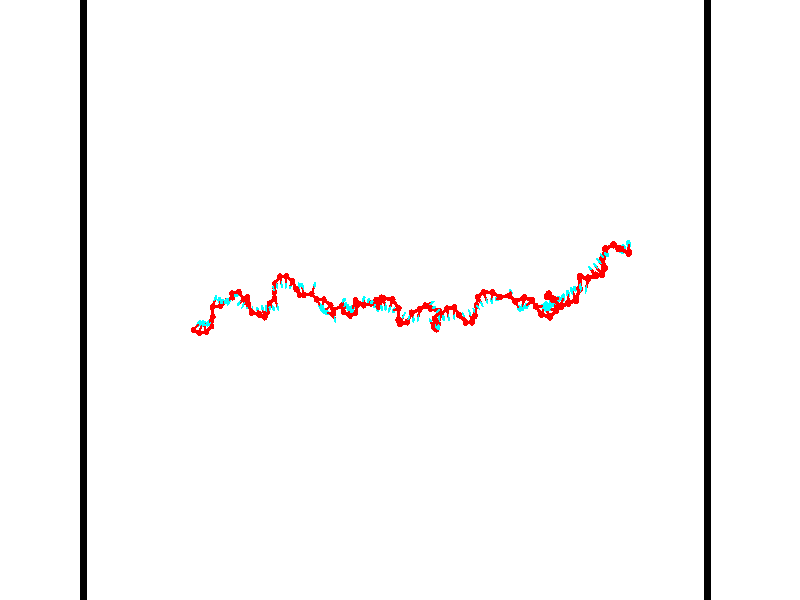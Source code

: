 // switches for output
#declare DRAW_BASES = 1; // possible values are 0, 1; only relevant for DNA ribbons
#declare DRAW_BASES_TYPE = 3; // possible values are 1, 2, 3; only relevant for DNA ribbons
#declare DRAW_FOG = 0; // set to 1 to enable fog

#include "colors.inc"

#include "transforms.inc"
background { rgb <1, 1, 1>}

#default {
   normal{
       ripples 0.25
       frequency 0.20
       turbulence 0.2
       lambda 5
   }
	finish {
		phong 0.1
		phong_size 40.
	}
}

// original window dimensions: 1024x640


// camera settings

camera {
	sky <-0, 1, 0>
	up <-0, 1, 0>
	right 1.6 * <0.99995, 0, 0.00999983>
	location <54.4867, 55, 106.329>
	look_at <55, 55, 55.0001>
	direction <0.513302, 0, -51.3289>
	angle 67.0682
}


# declare cpy_camera_pos = <54.4867, 55, 106.329>;
# if (DRAW_FOG = 1)
fog {
	fog_type 2
	up vnormalize(cpy_camera_pos)
	color rgbt<1,1,1,0.3>
	distance 1e-5
	fog_alt 3e-3
	fog_offset 88
}
# end


// LIGHTS

# declare lum = 6;
global_settings {
	ambient_light rgb lum * <0.05, 0.05, 0.05>
	max_trace_level 15
}# declare cpy_direct_light_amount = 0.25;
light_source
{	1000 * <-0.98995, -1, 1.00995>,
	rgb lum * cpy_direct_light_amount
	parallel
}

light_source
{	1000 * <0.98995, 1, -1.00995>,
	rgb lum * cpy_direct_light_amount
	parallel
}

// strand 0

// nucleotide -1

// particle -1
sphere {
	<35.791763, 52.673435, 49.828533> 0.250000
	pigment { color rgbt <1,0,0,0> }
	no_shadow
}
cylinder {
	<36.070896, 52.956257, 49.782742>,  <36.238377, 53.125950, 49.755268>, 0.100000
	pigment { color rgbt <1,0,0,0> }
	no_shadow
}
cylinder {
	<36.070896, 52.956257, 49.782742>,  <35.791763, 52.673435, 49.828533>, 0.100000
	pigment { color rgbt <1,0,0,0> }
	no_shadow
}

// particle -1
sphere {
	<36.070896, 52.956257, 49.782742> 0.100000
	pigment { color rgbt <1,0,0,0> }
	no_shadow
}
sphere {
	0, 1
	scale<0.080000,0.200000,0.300000>
	matrix <0.457797, -0.317360, 0.830485,
		0.550869, -0.631944, -0.545151,
		0.697829, 0.707057, -0.114478,
		36.280247, 53.168373, 49.748398>
	pigment { color rgbt <0,1,1,0> }
	no_shadow
}
cylinder {
	<36.371910, 52.457596, 50.020065>,  <35.791763, 52.673435, 49.828533>, 0.130000
	pigment { color rgbt <1,0,0,0> }
	no_shadow
}

// nucleotide -1

// particle -1
sphere {
	<36.371910, 52.457596, 50.020065> 0.250000
	pigment { color rgbt <1,0,0,0> }
	no_shadow
}
cylinder {
	<36.500931, 52.835617, 49.998772>,  <36.578342, 53.062431, 49.985996>, 0.100000
	pigment { color rgbt <1,0,0,0> }
	no_shadow
}
cylinder {
	<36.500931, 52.835617, 49.998772>,  <36.371910, 52.457596, 50.020065>, 0.100000
	pigment { color rgbt <1,0,0,0> }
	no_shadow
}

// particle -1
sphere {
	<36.500931, 52.835617, 49.998772> 0.100000
	pigment { color rgbt <1,0,0,0> }
	no_shadow
}
sphere {
	0, 1
	scale<0.080000,0.200000,0.300000>
	matrix <0.563115, -0.146381, 0.813310,
		0.760831, -0.292307, -0.579390,
		0.322548, 0.945055, -0.053231,
		36.597694, 53.119133, 49.982803>
	pigment { color rgbt <0,1,1,0> }
	no_shadow
}
cylinder {
	<37.061596, 52.531326, 50.066292>,  <36.371910, 52.457596, 50.020065>, 0.130000
	pigment { color rgbt <1,0,0,0> }
	no_shadow
}

// nucleotide -1

// particle -1
sphere {
	<37.061596, 52.531326, 50.066292> 0.250000
	pigment { color rgbt <1,0,0,0> }
	no_shadow
}
cylinder {
	<36.943466, 52.889286, 50.200119>,  <36.872589, 53.104061, 50.280415>, 0.100000
	pigment { color rgbt <1,0,0,0> }
	no_shadow
}
cylinder {
	<36.943466, 52.889286, 50.200119>,  <37.061596, 52.531326, 50.066292>, 0.100000
	pigment { color rgbt <1,0,0,0> }
	no_shadow
}

// particle -1
sphere {
	<36.943466, 52.889286, 50.200119> 0.100000
	pigment { color rgbt <1,0,0,0> }
	no_shadow
}
sphere {
	0, 1
	scale<0.080000,0.200000,0.300000>
	matrix <0.499042, -0.154128, 0.852761,
		0.814703, 0.418805, -0.401075,
		-0.295324, 0.894900, 0.334570,
		36.854870, 53.157757, 50.300491>
	pigment { color rgbt <0,1,1,0> }
	no_shadow
}
cylinder {
	<37.607620, 52.976746, 50.295029>,  <37.061596, 52.531326, 50.066292>, 0.130000
	pigment { color rgbt <1,0,0,0> }
	no_shadow
}

// nucleotide -1

// particle -1
sphere {
	<37.607620, 52.976746, 50.295029> 0.250000
	pigment { color rgbt <1,0,0,0> }
	no_shadow
}
cylinder {
	<37.297447, 53.118019, 50.504395>,  <37.111343, 53.202785, 50.630013>, 0.100000
	pigment { color rgbt <1,0,0,0> }
	no_shadow
}
cylinder {
	<37.297447, 53.118019, 50.504395>,  <37.607620, 52.976746, 50.295029>, 0.100000
	pigment { color rgbt <1,0,0,0> }
	no_shadow
}

// particle -1
sphere {
	<37.297447, 53.118019, 50.504395> 0.100000
	pigment { color rgbt <1,0,0,0> }
	no_shadow
}
sphere {
	0, 1
	scale<0.080000,0.200000,0.300000>
	matrix <0.586912, 0.097411, 0.803770,
		0.232895, 0.930468, -0.282825,
		-0.775432, 0.353187, 0.523416,
		37.064819, 53.223976, 50.661419>
	pigment { color rgbt <0,1,1,0> }
	no_shadow
}
cylinder {
	<37.778240, 53.718090, 50.498543>,  <37.607620, 52.976746, 50.295029>, 0.130000
	pigment { color rgbt <1,0,0,0> }
	no_shadow
}

// nucleotide -1

// particle -1
sphere {
	<37.778240, 53.718090, 50.498543> 0.250000
	pigment { color rgbt <1,0,0,0> }
	no_shadow
}
cylinder {
	<37.618610, 53.433266, 50.729614>,  <37.522831, 53.262371, 50.868256>, 0.100000
	pigment { color rgbt <1,0,0,0> }
	no_shadow
}
cylinder {
	<37.618610, 53.433266, 50.729614>,  <37.778240, 53.718090, 50.498543>, 0.100000
	pigment { color rgbt <1,0,0,0> }
	no_shadow
}

// particle -1
sphere {
	<37.618610, 53.433266, 50.729614> 0.100000
	pigment { color rgbt <1,0,0,0> }
	no_shadow
}
sphere {
	0, 1
	scale<0.080000,0.200000,0.300000>
	matrix <0.740428, 0.121355, 0.661090,
		-0.540838, 0.691555, 0.478797,
		-0.399076, -0.712057, 0.577680,
		37.498886, 53.219650, 50.902920>
	pigment { color rgbt <0,1,1,0> }
	no_shadow
}
cylinder {
	<37.833721, 54.453053, 50.800648>,  <37.778240, 53.718090, 50.498543>, 0.130000
	pigment { color rgbt <1,0,0,0> }
	no_shadow
}

// nucleotide -1

// particle -1
sphere {
	<37.833721, 54.453053, 50.800648> 0.250000
	pigment { color rgbt <1,0,0,0> }
	no_shadow
}
cylinder {
	<37.978699, 54.822445, 50.750351>,  <38.065685, 55.044083, 50.720173>, 0.100000
	pigment { color rgbt <1,0,0,0> }
	no_shadow
}
cylinder {
	<37.978699, 54.822445, 50.750351>,  <37.833721, 54.453053, 50.800648>, 0.100000
	pigment { color rgbt <1,0,0,0> }
	no_shadow
}

// particle -1
sphere {
	<37.978699, 54.822445, 50.750351> 0.100000
	pigment { color rgbt <1,0,0,0> }
	no_shadow
}
sphere {
	0, 1
	scale<0.080000,0.200000,0.300000>
	matrix <0.861552, -0.280525, 0.423125,
		0.355475, -0.261693, -0.897304,
		0.362445, 0.923484, -0.125743,
		38.087433, 55.099491, 50.712627>
	pigment { color rgbt <0,1,1,0> }
	no_shadow
}
cylinder {
	<38.432590, 54.552258, 50.283543>,  <37.833721, 54.453053, 50.800648>, 0.130000
	pigment { color rgbt <1,0,0,0> }
	no_shadow
}

// nucleotide -1

// particle -1
sphere {
	<38.432590, 54.552258, 50.283543> 0.250000
	pigment { color rgbt <1,0,0,0> }
	no_shadow
}
cylinder {
	<38.450874, 54.816868, 50.582954>,  <38.461845, 54.975636, 50.762600>, 0.100000
	pigment { color rgbt <1,0,0,0> }
	no_shadow
}
cylinder {
	<38.450874, 54.816868, 50.582954>,  <38.432590, 54.552258, 50.283543>, 0.100000
	pigment { color rgbt <1,0,0,0> }
	no_shadow
}

// particle -1
sphere {
	<38.450874, 54.816868, 50.582954> 0.100000
	pigment { color rgbt <1,0,0,0> }
	no_shadow
}
sphere {
	0, 1
	scale<0.080000,0.200000,0.300000>
	matrix <0.814728, -0.458270, 0.355256,
		0.578039, 0.593606, -0.559913,
		0.045710, 0.661529, 0.748526,
		38.464588, 55.015327, 50.807510>
	pigment { color rgbt <0,1,1,0> }
	no_shadow
}
cylinder {
	<39.067467, 54.911865, 50.398571>,  <38.432590, 54.552258, 50.283543>, 0.130000
	pigment { color rgbt <1,0,0,0> }
	no_shadow
}

// nucleotide -1

// particle -1
sphere {
	<39.067467, 54.911865, 50.398571> 0.250000
	pigment { color rgbt <1,0,0,0> }
	no_shadow
}
cylinder {
	<38.906746, 54.902168, 50.764732>,  <38.810314, 54.896351, 50.984428>, 0.100000
	pigment { color rgbt <1,0,0,0> }
	no_shadow
}
cylinder {
	<38.906746, 54.902168, 50.764732>,  <39.067467, 54.911865, 50.398571>, 0.100000
	pigment { color rgbt <1,0,0,0> }
	no_shadow
}

// particle -1
sphere {
	<38.906746, 54.902168, 50.764732> 0.100000
	pigment { color rgbt <1,0,0,0> }
	no_shadow
}
sphere {
	0, 1
	scale<0.080000,0.200000,0.300000>
	matrix <0.887575, -0.256274, 0.382798,
		0.225314, 0.966300, 0.124488,
		-0.401801, -0.024243, 0.915406,
		38.786205, 54.894894, 51.039352>
	pigment { color rgbt <0,1,1,0> }
	no_shadow
}
cylinder {
	<39.633602, 55.209599, 50.663956>,  <39.067467, 54.911865, 50.398571>, 0.130000
	pigment { color rgbt <1,0,0,0> }
	no_shadow
}

// nucleotide -1

// particle -1
sphere {
	<39.633602, 55.209599, 50.663956> 0.250000
	pigment { color rgbt <1,0,0,0> }
	no_shadow
}
cylinder {
	<39.392838, 55.051800, 50.941685>,  <39.248379, 54.957123, 51.108322>, 0.100000
	pigment { color rgbt <1,0,0,0> }
	no_shadow
}
cylinder {
	<39.392838, 55.051800, 50.941685>,  <39.633602, 55.209599, 50.663956>, 0.100000
	pigment { color rgbt <1,0,0,0> }
	no_shadow
}

// particle -1
sphere {
	<39.392838, 55.051800, 50.941685> 0.100000
	pigment { color rgbt <1,0,0,0> }
	no_shadow
}
sphere {
	0, 1
	scale<0.080000,0.200000,0.300000>
	matrix <0.794589, -0.209230, 0.569957,
		-0.079572, 0.894761, 0.439399,
		-0.601910, -0.394494, 0.694319,
		39.212265, 54.933453, 51.149979>
	pigment { color rgbt <0,1,1,0> }
	no_shadow
}
cylinder {
	<39.764690, 55.482670, 51.296970>,  <39.633602, 55.209599, 50.663956>, 0.130000
	pigment { color rgbt <1,0,0,0> }
	no_shadow
}

// nucleotide -1

// particle -1
sphere {
	<39.764690, 55.482670, 51.296970> 0.250000
	pigment { color rgbt <1,0,0,0> }
	no_shadow
}
cylinder {
	<39.607609, 55.122398, 51.371326>,  <39.513359, 54.906235, 51.415939>, 0.100000
	pigment { color rgbt <1,0,0,0> }
	no_shadow
}
cylinder {
	<39.607609, 55.122398, 51.371326>,  <39.764690, 55.482670, 51.296970>, 0.100000
	pigment { color rgbt <1,0,0,0> }
	no_shadow
}

// particle -1
sphere {
	<39.607609, 55.122398, 51.371326> 0.100000
	pigment { color rgbt <1,0,0,0> }
	no_shadow
}
sphere {
	0, 1
	scale<0.080000,0.200000,0.300000>
	matrix <0.821422, -0.252616, 0.511323,
		-0.413578, 0.353498, 0.839043,
		-0.392707, -0.900680, 0.185894,
		39.489796, 54.852196, 51.427094>
	pigment { color rgbt <0,1,1,0> }
	no_shadow
}
cylinder {
	<40.411594, 55.618023, 51.439568>,  <39.764690, 55.482670, 51.296970>, 0.130000
	pigment { color rgbt <1,0,0,0> }
	no_shadow
}

// nucleotide -1

// particle -1
sphere {
	<40.411594, 55.618023, 51.439568> 0.250000
	pigment { color rgbt <1,0,0,0> }
	no_shadow
}
cylinder {
	<40.368996, 55.464272, 51.806374>,  <40.343437, 55.372021, 52.026455>, 0.100000
	pigment { color rgbt <1,0,0,0> }
	no_shadow
}
cylinder {
	<40.368996, 55.464272, 51.806374>,  <40.411594, 55.618023, 51.439568>, 0.100000
	pigment { color rgbt <1,0,0,0> }
	no_shadow
}

// particle -1
sphere {
	<40.368996, 55.464272, 51.806374> 0.100000
	pigment { color rgbt <1,0,0,0> }
	no_shadow
}
sphere {
	0, 1
	scale<0.080000,0.200000,0.300000>
	matrix <-0.230378, -0.887621, -0.398816,
		0.967256, -0.253733, 0.005977,
		-0.106498, -0.384380, 0.917011,
		40.337048, 55.348957, 52.081478>
	pigment { color rgbt <0,1,1,0> }
	no_shadow
}
cylinder {
	<40.886673, 55.078072, 51.652786>,  <40.411594, 55.618023, 51.439568>, 0.130000
	pigment { color rgbt <1,0,0,0> }
	no_shadow
}

// nucleotide -1

// particle -1
sphere {
	<40.886673, 55.078072, 51.652786> 0.250000
	pigment { color rgbt <1,0,0,0> }
	no_shadow
}
cylinder {
	<40.739460, 54.889992, 51.973652>,  <40.651131, 54.777145, 52.166172>, 0.100000
	pigment { color rgbt <1,0,0,0> }
	no_shadow
}
cylinder {
	<40.739460, 54.889992, 51.973652>,  <40.886673, 55.078072, 51.652786>, 0.100000
	pigment { color rgbt <1,0,0,0> }
	no_shadow
}

// particle -1
sphere {
	<40.739460, 54.889992, 51.973652> 0.100000
	pigment { color rgbt <1,0,0,0> }
	no_shadow
}
sphere {
	0, 1
	scale<0.080000,0.200000,0.300000>
	matrix <0.867066, -0.485100, 0.113463,
		0.335778, 0.737285, 0.586228,
		-0.368034, -0.470200, 0.802162,
		40.629051, 54.748932, 52.214302>
	pigment { color rgbt <0,1,1,0> }
	no_shadow
}
cylinder {
	<41.380070, 55.192249, 52.161259>,  <40.886673, 55.078072, 51.652786>, 0.130000
	pigment { color rgbt <1,0,0,0> }
	no_shadow
}

// nucleotide -1

// particle -1
sphere {
	<41.380070, 55.192249, 52.161259> 0.250000
	pigment { color rgbt <1,0,0,0> }
	no_shadow
}
cylinder {
	<41.176109, 54.855812, 52.233440>,  <41.053734, 54.653950, 52.276749>, 0.100000
	pigment { color rgbt <1,0,0,0> }
	no_shadow
}
cylinder {
	<41.176109, 54.855812, 52.233440>,  <41.380070, 55.192249, 52.161259>, 0.100000
	pigment { color rgbt <1,0,0,0> }
	no_shadow
}

// particle -1
sphere {
	<41.176109, 54.855812, 52.233440> 0.100000
	pigment { color rgbt <1,0,0,0> }
	no_shadow
}
sphere {
	0, 1
	scale<0.080000,0.200000,0.300000>
	matrix <0.851012, -0.523846, -0.036945,
		0.125603, 0.134729, 0.982890,
		-0.509905, -0.841091, 0.180453,
		41.023136, 54.603485, 52.287575>
	pigment { color rgbt <0,1,1,0> }
	no_shadow
}
cylinder {
	<41.600403, 54.748905, 52.882023>,  <41.380070, 55.192249, 52.161259>, 0.130000
	pigment { color rgbt <1,0,0,0> }
	no_shadow
}

// nucleotide -1

// particle -1
sphere {
	<41.600403, 54.748905, 52.882023> 0.250000
	pigment { color rgbt <1,0,0,0> }
	no_shadow
}
cylinder {
	<41.481438, 54.600826, 52.529999>,  <41.410057, 54.511978, 52.318787>, 0.100000
	pigment { color rgbt <1,0,0,0> }
	no_shadow
}
cylinder {
	<41.481438, 54.600826, 52.529999>,  <41.600403, 54.748905, 52.882023>, 0.100000
	pigment { color rgbt <1,0,0,0> }
	no_shadow
}

// particle -1
sphere {
	<41.481438, 54.600826, 52.529999> 0.100000
	pigment { color rgbt <1,0,0,0> }
	no_shadow
}
sphere {
	0, 1
	scale<0.080000,0.200000,0.300000>
	matrix <0.933924, -0.304276, -0.187624,
		-0.198323, -0.877708, 0.436230,
		-0.297413, -0.370195, -0.880058,
		41.392216, 54.489769, 52.265980>
	pigment { color rgbt <0,1,1,0> }
	no_shadow
}
cylinder {
	<41.911579, 54.070007, 52.819607>,  <41.600403, 54.748905, 52.882023>, 0.130000
	pigment { color rgbt <1,0,0,0> }
	no_shadow
}

// nucleotide -1

// particle -1
sphere {
	<41.911579, 54.070007, 52.819607> 0.250000
	pigment { color rgbt <1,0,0,0> }
	no_shadow
}
cylinder {
	<41.842400, 54.220139, 52.455360>,  <41.800892, 54.310219, 52.236813>, 0.100000
	pigment { color rgbt <1,0,0,0> }
	no_shadow
}
cylinder {
	<41.842400, 54.220139, 52.455360>,  <41.911579, 54.070007, 52.819607>, 0.100000
	pigment { color rgbt <1,0,0,0> }
	no_shadow
}

// particle -1
sphere {
	<41.842400, 54.220139, 52.455360> 0.100000
	pigment { color rgbt <1,0,0,0> }
	no_shadow
}
sphere {
	0, 1
	scale<0.080000,0.200000,0.300000>
	matrix <0.920447, -0.267441, -0.285050,
		-0.350523, -0.887470, -0.299216,
		-0.172951, 0.375329, -0.910613,
		41.790516, 54.332737, 52.182175>
	pigment { color rgbt <0,1,1,0> }
	no_shadow
}
cylinder {
	<42.527508, 53.914158, 52.482124>,  <41.911579, 54.070007, 52.819607>, 0.130000
	pigment { color rgbt <1,0,0,0> }
	no_shadow
}

// nucleotide -1

// particle -1
sphere {
	<42.527508, 53.914158, 52.482124> 0.250000
	pigment { color rgbt <1,0,0,0> }
	no_shadow
}
cylinder {
	<42.354958, 54.125210, 52.189407>,  <42.251427, 54.251842, 52.013779>, 0.100000
	pigment { color rgbt <1,0,0,0> }
	no_shadow
}
cylinder {
	<42.354958, 54.125210, 52.189407>,  <42.527508, 53.914158, 52.482124>, 0.100000
	pigment { color rgbt <1,0,0,0> }
	no_shadow
}

// particle -1
sphere {
	<42.354958, 54.125210, 52.189407> 0.100000
	pigment { color rgbt <1,0,0,0> }
	no_shadow
}
sphere {
	0, 1
	scale<0.080000,0.200000,0.300000>
	matrix <0.862481, 0.003239, -0.506079,
		-0.264652, -0.849469, -0.456468,
		-0.431377, 0.527629, -0.731793,
		42.225544, 54.283497, 51.969868>
	pigment { color rgbt <0,1,1,0> }
	no_shadow
}
cylinder {
	<42.848042, 53.704494, 51.856209>,  <42.527508, 53.914158, 52.482124>, 0.130000
	pigment { color rgbt <1,0,0,0> }
	no_shadow
}

// nucleotide -1

// particle -1
sphere {
	<42.848042, 53.704494, 51.856209> 0.250000
	pigment { color rgbt <1,0,0,0> }
	no_shadow
}
cylinder {
	<42.716576, 54.078232, 51.801102>,  <42.637695, 54.302475, 51.768036>, 0.100000
	pigment { color rgbt <1,0,0,0> }
	no_shadow
}
cylinder {
	<42.716576, 54.078232, 51.801102>,  <42.848042, 53.704494, 51.856209>, 0.100000
	pigment { color rgbt <1,0,0,0> }
	no_shadow
}

// particle -1
sphere {
	<42.716576, 54.078232, 51.801102> 0.100000
	pigment { color rgbt <1,0,0,0> }
	no_shadow
}
sphere {
	0, 1
	scale<0.080000,0.200000,0.300000>
	matrix <0.728811, 0.158133, -0.666205,
		-0.600677, -0.319369, -0.732933,
		-0.328666, 0.934343, -0.137772,
		42.617977, 54.358536, 51.759769>
	pigment { color rgbt <0,1,1,0> }
	no_shadow
}
cylinder {
	<42.731998, 53.722649, 51.162292>,  <42.848042, 53.704494, 51.856209>, 0.130000
	pigment { color rgbt <1,0,0,0> }
	no_shadow
}

// nucleotide -1

// particle -1
sphere {
	<42.731998, 53.722649, 51.162292> 0.250000
	pigment { color rgbt <1,0,0,0> }
	no_shadow
}
cylinder {
	<42.804230, 54.087799, 51.308746>,  <42.847569, 54.306889, 51.396618>, 0.100000
	pigment { color rgbt <1,0,0,0> }
	no_shadow
}
cylinder {
	<42.804230, 54.087799, 51.308746>,  <42.731998, 53.722649, 51.162292>, 0.100000
	pigment { color rgbt <1,0,0,0> }
	no_shadow
}

// particle -1
sphere {
	<42.804230, 54.087799, 51.308746> 0.100000
	pigment { color rgbt <1,0,0,0> }
	no_shadow
}
sphere {
	0, 1
	scale<0.080000,0.200000,0.300000>
	matrix <0.823270, 0.063397, -0.564099,
		-0.538163, 0.403287, -0.740094,
		0.180574, 0.912875, 0.366132,
		42.858402, 54.361660, 51.418587>
	pigment { color rgbt <0,1,1,0> }
	no_shadow
}
cylinder {
	<42.825176, 54.115662, 50.523449>,  <42.731998, 53.722649, 51.162292>, 0.130000
	pigment { color rgbt <1,0,0,0> }
	no_shadow
}

// nucleotide -1

// particle -1
sphere {
	<42.825176, 54.115662, 50.523449> 0.250000
	pigment { color rgbt <1,0,0,0> }
	no_shadow
}
cylinder {
	<42.997982, 54.257721, 50.855049>,  <43.101665, 54.342957, 51.054008>, 0.100000
	pigment { color rgbt <1,0,0,0> }
	no_shadow
}
cylinder {
	<42.997982, 54.257721, 50.855049>,  <42.825176, 54.115662, 50.523449>, 0.100000
	pigment { color rgbt <1,0,0,0> }
	no_shadow
}

// particle -1
sphere {
	<42.997982, 54.257721, 50.855049> 0.100000
	pigment { color rgbt <1,0,0,0> }
	no_shadow
}
sphere {
	0, 1
	scale<0.080000,0.200000,0.300000>
	matrix <0.860725, 0.112104, -0.496574,
		-0.269289, 0.928066, -0.257251,
		0.432014, 0.355144, 0.828997,
		43.127586, 54.364265, 51.103748>
	pigment { color rgbt <0,1,1,0> }
	no_shadow
}
cylinder {
	<43.013866, 54.732841, 50.520061>,  <42.825176, 54.115662, 50.523449>, 0.130000
	pigment { color rgbt <1,0,0,0> }
	no_shadow
}

// nucleotide -1

// particle -1
sphere {
	<43.013866, 54.732841, 50.520061> 0.250000
	pigment { color rgbt <1,0,0,0> }
	no_shadow
}
cylinder {
	<43.252312, 54.514618, 50.755692>,  <43.395378, 54.383682, 50.897068>, 0.100000
	pigment { color rgbt <1,0,0,0> }
	no_shadow
}
cylinder {
	<43.252312, 54.514618, 50.755692>,  <43.013866, 54.732841, 50.520061>, 0.100000
	pigment { color rgbt <1,0,0,0> }
	no_shadow
}

// particle -1
sphere {
	<43.252312, 54.514618, 50.755692> 0.100000
	pigment { color rgbt <1,0,0,0> }
	no_shadow
}
sphere {
	0, 1
	scale<0.080000,0.200000,0.300000>
	matrix <0.748102, 0.111014, -0.654232,
		0.291527, 0.830687, 0.474311,
		0.596117, -0.545559, 0.589075,
		43.431149, 54.350948, 50.932415>
	pigment { color rgbt <0,1,1,0> }
	no_shadow
}
cylinder {
	<43.510910, 55.118820, 50.696831>,  <43.013866, 54.732841, 50.520061>, 0.130000
	pigment { color rgbt <1,0,0,0> }
	no_shadow
}

// nucleotide -1

// particle -1
sphere {
	<43.510910, 55.118820, 50.696831> 0.250000
	pigment { color rgbt <1,0,0,0> }
	no_shadow
}
cylinder {
	<43.656666, 54.747662, 50.665276>,  <43.744122, 54.524967, 50.646343>, 0.100000
	pigment { color rgbt <1,0,0,0> }
	no_shadow
}
cylinder {
	<43.656666, 54.747662, 50.665276>,  <43.510910, 55.118820, 50.696831>, 0.100000
	pigment { color rgbt <1,0,0,0> }
	no_shadow
}

// particle -1
sphere {
	<43.656666, 54.747662, 50.665276> 0.100000
	pigment { color rgbt <1,0,0,0> }
	no_shadow
}
sphere {
	0, 1
	scale<0.080000,0.200000,0.300000>
	matrix <0.718690, 0.334081, -0.609815,
		0.592201, 0.165514, 0.788608,
		0.364392, -0.927898, -0.078890,
		43.765984, 54.469292, 50.641609>
	pigment { color rgbt <0,1,1,0> }
	no_shadow
}
cylinder {
	<43.586018, 55.602043, 51.218899>,  <43.510910, 55.118820, 50.696831>, 0.130000
	pigment { color rgbt <1,0,0,0> }
	no_shadow
}

// nucleotide -1

// particle -1
sphere {
	<43.586018, 55.602043, 51.218899> 0.250000
	pigment { color rgbt <1,0,0,0> }
	no_shadow
}
cylinder {
	<43.612904, 55.758728, 51.585949>,  <43.629036, 55.852737, 51.806179>, 0.100000
	pigment { color rgbt <1,0,0,0> }
	no_shadow
}
cylinder {
	<43.612904, 55.758728, 51.585949>,  <43.586018, 55.602043, 51.218899>, 0.100000
	pigment { color rgbt <1,0,0,0> }
	no_shadow
}

// particle -1
sphere {
	<43.612904, 55.758728, 51.585949> 0.100000
	pigment { color rgbt <1,0,0,0> }
	no_shadow
}
sphere {
	0, 1
	scale<0.080000,0.200000,0.300000>
	matrix <0.884121, 0.402850, -0.236730,
		-0.462397, 0.827209, -0.319241,
		0.067219, 0.391711, 0.917629,
		43.633068, 55.876240, 51.861237>
	pigment { color rgbt <0,1,1,0> }
	no_shadow
}
cylinder {
	<43.580849, 56.255966, 51.004700>,  <43.586018, 55.602043, 51.218899>, 0.130000
	pigment { color rgbt <1,0,0,0> }
	no_shadow
}

// nucleotide -1

// particle -1
sphere {
	<43.580849, 56.255966, 51.004700> 0.250000
	pigment { color rgbt <1,0,0,0> }
	no_shadow
}
cylinder {
	<43.759197, 56.146461, 51.345581>,  <43.866207, 56.080757, 51.550110>, 0.100000
	pigment { color rgbt <1,0,0,0> }
	no_shadow
}
cylinder {
	<43.759197, 56.146461, 51.345581>,  <43.580849, 56.255966, 51.004700>, 0.100000
	pigment { color rgbt <1,0,0,0> }
	no_shadow
}

// particle -1
sphere {
	<43.759197, 56.146461, 51.345581> 0.100000
	pigment { color rgbt <1,0,0,0> }
	no_shadow
}
sphere {
	0, 1
	scale<0.080000,0.200000,0.300000>
	matrix <0.894505, 0.170891, -0.413107,
		-0.032540, 0.946493, 0.321080,
		0.445872, -0.273765, 0.852203,
		43.892960, 56.064331, 51.601242>
	pigment { color rgbt <0,1,1,0> }
	no_shadow
}
cylinder {
	<44.110531, 56.773434, 51.238506>,  <43.580849, 56.255966, 51.004700>, 0.130000
	pigment { color rgbt <1,0,0,0> }
	no_shadow
}

// nucleotide -1

// particle -1
sphere {
	<44.110531, 56.773434, 51.238506> 0.250000
	pigment { color rgbt <1,0,0,0> }
	no_shadow
}
cylinder {
	<44.213146, 56.413761, 51.380299>,  <44.274715, 56.197956, 51.465374>, 0.100000
	pigment { color rgbt <1,0,0,0> }
	no_shadow
}
cylinder {
	<44.213146, 56.413761, 51.380299>,  <44.110531, 56.773434, 51.238506>, 0.100000
	pigment { color rgbt <1,0,0,0> }
	no_shadow
}

// particle -1
sphere {
	<44.213146, 56.413761, 51.380299> 0.100000
	pigment { color rgbt <1,0,0,0> }
	no_shadow
}
sphere {
	0, 1
	scale<0.080000,0.200000,0.300000>
	matrix <0.884745, 0.070814, -0.460663,
		0.389117, 0.431807, 0.813714,
		0.256540, -0.899182, 0.354485,
		44.290108, 56.144005, 51.486645>
	pigment { color rgbt <0,1,1,0> }
	no_shadow
}
cylinder {
	<44.732082, 56.786732, 51.552887>,  <44.110531, 56.773434, 51.238506>, 0.130000
	pigment { color rgbt <1,0,0,0> }
	no_shadow
}

// nucleotide -1

// particle -1
sphere {
	<44.732082, 56.786732, 51.552887> 0.250000
	pigment { color rgbt <1,0,0,0> }
	no_shadow
}
cylinder {
	<44.684204, 56.407734, 51.434277>,  <44.655476, 56.180336, 51.363110>, 0.100000
	pigment { color rgbt <1,0,0,0> }
	no_shadow
}
cylinder {
	<44.684204, 56.407734, 51.434277>,  <44.732082, 56.786732, 51.552887>, 0.100000
	pigment { color rgbt <1,0,0,0> }
	no_shadow
}

// particle -1
sphere {
	<44.684204, 56.407734, 51.434277> 0.100000
	pigment { color rgbt <1,0,0,0> }
	no_shadow
}
sphere {
	0, 1
	scale<0.080000,0.200000,0.300000>
	matrix <0.921061, 0.005504, -0.389378,
		0.370566, -0.319725, 0.872042,
		-0.119694, -0.947494, -0.296526,
		44.648296, 56.123486, 51.345318>
	pigment { color rgbt <0,1,1,0> }
	no_shadow
}
cylinder {
	<45.330017, 56.396641, 51.783634>,  <44.732082, 56.786732, 51.552887>, 0.130000
	pigment { color rgbt <1,0,0,0> }
	no_shadow
}

// nucleotide -1

// particle -1
sphere {
	<45.330017, 56.396641, 51.783634> 0.250000
	pigment { color rgbt <1,0,0,0> }
	no_shadow
}
cylinder {
	<45.170441, 56.198135, 51.475201>,  <45.074696, 56.079033, 51.290142>, 0.100000
	pigment { color rgbt <1,0,0,0> }
	no_shadow
}
cylinder {
	<45.170441, 56.198135, 51.475201>,  <45.330017, 56.396641, 51.783634>, 0.100000
	pigment { color rgbt <1,0,0,0> }
	no_shadow
}

// particle -1
sphere {
	<45.170441, 56.198135, 51.475201> 0.100000
	pigment { color rgbt <1,0,0,0> }
	no_shadow
}
sphere {
	0, 1
	scale<0.080000,0.200000,0.300000>
	matrix <0.902043, -0.061237, -0.427281,
		0.164826, -0.866009, 0.472081,
		-0.398938, -0.496264, -0.771084,
		45.050758, 56.049255, 51.243874>
	pigment { color rgbt <0,1,1,0> }
	no_shadow
}
cylinder {
	<45.633759, 55.841179, 51.679451>,  <45.330017, 56.396641, 51.783634>, 0.130000
	pigment { color rgbt <1,0,0,0> }
	no_shadow
}

// nucleotide -1

// particle -1
sphere {
	<45.633759, 55.841179, 51.679451> 0.250000
	pigment { color rgbt <1,0,0,0> }
	no_shadow
}
cylinder {
	<45.487179, 55.976921, 51.332912>,  <45.399231, 56.058365, 51.124989>, 0.100000
	pigment { color rgbt <1,0,0,0> }
	no_shadow
}
cylinder {
	<45.487179, 55.976921, 51.332912>,  <45.633759, 55.841179, 51.679451>, 0.100000
	pigment { color rgbt <1,0,0,0> }
	no_shadow
}

// particle -1
sphere {
	<45.487179, 55.976921, 51.332912> 0.100000
	pigment { color rgbt <1,0,0,0> }
	no_shadow
}
sphere {
	0, 1
	scale<0.080000,0.200000,0.300000>
	matrix <0.917238, -0.024537, -0.397582,
		-0.156179, -0.940338, -0.302277,
		-0.366445, 0.339354, -0.866347,
		45.377247, 56.078728, 51.073009>
	pigment { color rgbt <0,1,1,0> }
	no_shadow
}
cylinder {
	<45.861092, 55.390759, 51.168842>,  <45.633759, 55.841179, 51.679451>, 0.130000
	pigment { color rgbt <1,0,0,0> }
	no_shadow
}

// nucleotide -1

// particle -1
sphere {
	<45.861092, 55.390759, 51.168842> 0.250000
	pigment { color rgbt <1,0,0,0> }
	no_shadow
}
cylinder {
	<45.815140, 55.776596, 51.073883>,  <45.787567, 56.008099, 51.016907>, 0.100000
	pigment { color rgbt <1,0,0,0> }
	no_shadow
}
cylinder {
	<45.815140, 55.776596, 51.073883>,  <45.861092, 55.390759, 51.168842>, 0.100000
	pigment { color rgbt <1,0,0,0> }
	no_shadow
}

// particle -1
sphere {
	<45.815140, 55.776596, 51.073883> 0.100000
	pigment { color rgbt <1,0,0,0> }
	no_shadow
}
sphere {
	0, 1
	scale<0.080000,0.200000,0.300000>
	matrix <0.906093, 0.003794, -0.423061,
		-0.407182, -0.263710, -0.874448,
		-0.114883, 0.964594, -0.237401,
		45.780674, 56.065975, 51.002663>
	pigment { color rgbt <0,1,1,0> }
	no_shadow
}
cylinder {
	<46.165180, 55.396130, 50.431732>,  <45.861092, 55.390759, 51.168842>, 0.130000
	pigment { color rgbt <1,0,0,0> }
	no_shadow
}

// nucleotide -1

// particle -1
sphere {
	<46.165180, 55.396130, 50.431732> 0.250000
	pigment { color rgbt <1,0,0,0> }
	no_shadow
}
cylinder {
	<46.085205, 55.767727, 50.556313>,  <46.037220, 55.990685, 50.631062>, 0.100000
	pigment { color rgbt <1,0,0,0> }
	no_shadow
}
cylinder {
	<46.085205, 55.767727, 50.556313>,  <46.165180, 55.396130, 50.431732>, 0.100000
	pigment { color rgbt <1,0,0,0> }
	no_shadow
}

// particle -1
sphere {
	<46.085205, 55.767727, 50.556313> 0.100000
	pigment { color rgbt <1,0,0,0> }
	no_shadow
}
sphere {
	0, 1
	scale<0.080000,0.200000,0.300000>
	matrix <0.576288, 0.368566, -0.729419,
		-0.792413, 0.033647, -0.609056,
		-0.199935, 0.928992, 0.311447,
		46.025223, 56.046425, 50.649746>
	pigment { color rgbt <0,1,1,0> }
	no_shadow
}
cylinder {
	<46.910339, 55.469017, 50.589672>,  <46.165180, 55.396130, 50.431732>, 0.130000
	pigment { color rgbt <1,0,0,0> }
	no_shadow
}

// nucleotide -1

// particle -1
sphere {
	<46.910339, 55.469017, 50.589672> 0.250000
	pigment { color rgbt <1,0,0,0> }
	no_shadow
}
cylinder {
	<47.049721, 55.843517, 50.571724>,  <47.133350, 56.068218, 50.560955>, 0.100000
	pigment { color rgbt <1,0,0,0> }
	no_shadow
}
cylinder {
	<47.049721, 55.843517, 50.571724>,  <46.910339, 55.469017, 50.589672>, 0.100000
	pigment { color rgbt <1,0,0,0> }
	no_shadow
}

// particle -1
sphere {
	<47.049721, 55.843517, 50.571724> 0.100000
	pigment { color rgbt <1,0,0,0> }
	no_shadow
}
sphere {
	0, 1
	scale<0.080000,0.200000,0.300000>
	matrix <0.754339, -0.308522, -0.579471,
		-0.556374, 0.168070, -0.813757,
		0.348453, 0.936251, -0.044872,
		47.154255, 56.124393, 50.558262>
	pigment { color rgbt <0,1,1,0> }
	no_shadow
}
cylinder {
	<47.396061, 55.055920, 51.049778>,  <46.910339, 55.469017, 50.589672>, 0.130000
	pigment { color rgbt <1,0,0,0> }
	no_shadow
}

// nucleotide -1

// particle -1
sphere {
	<47.396061, 55.055920, 51.049778> 0.250000
	pigment { color rgbt <1,0,0,0> }
	no_shadow
}
cylinder {
	<47.631145, 54.748398, 51.150604>,  <47.772194, 54.563885, 51.211102>, 0.100000
	pigment { color rgbt <1,0,0,0> }
	no_shadow
}
cylinder {
	<47.631145, 54.748398, 51.150604>,  <47.396061, 55.055920, 51.049778>, 0.100000
	pigment { color rgbt <1,0,0,0> }
	no_shadow
}

// particle -1
sphere {
	<47.631145, 54.748398, 51.150604> 0.100000
	pigment { color rgbt <1,0,0,0> }
	no_shadow
}
sphere {
	0, 1
	scale<0.080000,0.200000,0.300000>
	matrix <0.213119, -0.153443, -0.964902,
		0.780500, 0.620801, 0.073668,
		0.587708, -0.768806, 0.252067,
		47.807457, 54.517757, 51.226223>
	pigment { color rgbt <0,1,1,0> }
	no_shadow
}
cylinder {
	<48.026264, 55.040951, 50.691261>,  <47.396061, 55.055920, 51.049778>, 0.130000
	pigment { color rgbt <1,0,0,0> }
	no_shadow
}

// nucleotide -1

// particle -1
sphere {
	<48.026264, 55.040951, 50.691261> 0.250000
	pigment { color rgbt <1,0,0,0> }
	no_shadow
}
cylinder {
	<47.949970, 54.657753, 50.776924>,  <47.904194, 54.427834, 50.828320>, 0.100000
	pigment { color rgbt <1,0,0,0> }
	no_shadow
}
cylinder {
	<47.949970, 54.657753, 50.776924>,  <48.026264, 55.040951, 50.691261>, 0.100000
	pigment { color rgbt <1,0,0,0> }
	no_shadow
}

// particle -1
sphere {
	<47.949970, 54.657753, 50.776924> 0.100000
	pigment { color rgbt <1,0,0,0> }
	no_shadow
}
sphere {
	0, 1
	scale<0.080000,0.200000,0.300000>
	matrix <0.321532, -0.267095, -0.908448,
		0.927490, -0.104414, 0.358971,
		-0.190734, -0.957997, 0.214155,
		47.892750, 54.370354, 50.841171>
	pigment { color rgbt <0,1,1,0> }
	no_shadow
}
cylinder {
	<48.666756, 54.578995, 50.656971>,  <48.026264, 55.040951, 50.691261>, 0.130000
	pigment { color rgbt <1,0,0,0> }
	no_shadow
}

// nucleotide -1

// particle -1
sphere {
	<48.666756, 54.578995, 50.656971> 0.250000
	pigment { color rgbt <1,0,0,0> }
	no_shadow
}
cylinder {
	<48.340515, 54.352661, 50.608604>,  <48.144772, 54.216862, 50.579586>, 0.100000
	pigment { color rgbt <1,0,0,0> }
	no_shadow
}
cylinder {
	<48.340515, 54.352661, 50.608604>,  <48.666756, 54.578995, 50.656971>, 0.100000
	pigment { color rgbt <1,0,0,0> }
	no_shadow
}

// particle -1
sphere {
	<48.340515, 54.352661, 50.608604> 0.100000
	pigment { color rgbt <1,0,0,0> }
	no_shadow
}
sphere {
	0, 1
	scale<0.080000,0.200000,0.300000>
	matrix <0.385634, -0.375793, -0.842654,
		0.431364, -0.733902, 0.524703,
		-0.815605, -0.565834, -0.120914,
		48.095833, 54.182911, 50.572330>
	pigment { color rgbt <0,1,1,0> }
	no_shadow
}
cylinder {
	<48.861664, 53.892941, 50.632885>,  <48.666756, 54.578995, 50.656971>, 0.130000
	pigment { color rgbt <1,0,0,0> }
	no_shadow
}

// nucleotide -1

// particle -1
sphere {
	<48.861664, 53.892941, 50.632885> 0.250000
	pigment { color rgbt <1,0,0,0> }
	no_shadow
}
cylinder {
	<48.526737, 53.959339, 50.424522>,  <48.325783, 53.999180, 50.299503>, 0.100000
	pigment { color rgbt <1,0,0,0> }
	no_shadow
}
cylinder {
	<48.526737, 53.959339, 50.424522>,  <48.861664, 53.892941, 50.632885>, 0.100000
	pigment { color rgbt <1,0,0,0> }
	no_shadow
}

// particle -1
sphere {
	<48.526737, 53.959339, 50.424522> 0.100000
	pigment { color rgbt <1,0,0,0> }
	no_shadow
}
sphere {
	0, 1
	scale<0.080000,0.200000,0.300000>
	matrix <0.409623, -0.440552, -0.798826,
		-0.362090, -0.882247, 0.300886,
		-0.837317, 0.165997, -0.520908,
		48.275543, 54.009140, 50.268250>
	pigment { color rgbt <0,1,1,0> }
	no_shadow
}
cylinder {
	<48.984921, 54.225487, 51.332344>,  <48.861664, 53.892941, 50.632885>, 0.130000
	pigment { color rgbt <1,0,0,0> }
	no_shadow
}

// nucleotide -1

// particle -1
sphere {
	<48.984921, 54.225487, 51.332344> 0.250000
	pigment { color rgbt <1,0,0,0> }
	no_shadow
}
cylinder {
	<49.048630, 53.831314, 51.356178>,  <49.086857, 53.594810, 51.370480>, 0.100000
	pigment { color rgbt <1,0,0,0> }
	no_shadow
}
cylinder {
	<49.048630, 53.831314, 51.356178>,  <48.984921, 54.225487, 51.332344>, 0.100000
	pigment { color rgbt <1,0,0,0> }
	no_shadow
}

// particle -1
sphere {
	<49.048630, 53.831314, 51.356178> 0.100000
	pigment { color rgbt <1,0,0,0> }
	no_shadow
}
sphere {
	0, 1
	scale<0.080000,0.200000,0.300000>
	matrix <-0.987121, -0.159879, -0.005534,
		0.014980, -0.057935, -0.998208,
		0.159272, -0.985435, 0.059584,
		49.096413, 53.535683, 51.374054>
	pigment { color rgbt <0,1,1,0> }
	no_shadow
}
cylinder {
	<49.724800, 54.571453, 51.252522>,  <48.984921, 54.225487, 51.332344>, 0.130000
	pigment { color rgbt <1,0,0,0> }
	no_shadow
}

// nucleotide -1

// particle -1
sphere {
	<49.724800, 54.571453, 51.252522> 0.250000
	pigment { color rgbt <1,0,0,0> }
	no_shadow
}
cylinder {
	<49.856945, 54.795658, 51.556282>,  <49.936230, 54.930180, 51.738537>, 0.100000
	pigment { color rgbt <1,0,0,0> }
	no_shadow
}
cylinder {
	<49.856945, 54.795658, 51.556282>,  <49.724800, 54.571453, 51.252522>, 0.100000
	pigment { color rgbt <1,0,0,0> }
	no_shadow
}

// particle -1
sphere {
	<49.856945, 54.795658, 51.556282> 0.100000
	pigment { color rgbt <1,0,0,0> }
	no_shadow
}
sphere {
	0, 1
	scale<0.080000,0.200000,0.300000>
	matrix <0.303678, -0.824913, 0.476758,
		0.893668, 0.073112, -0.442732,
		0.330358, 0.560512, 0.759401,
		49.956051, 54.963810, 51.784103>
	pigment { color rgbt <0,1,1,0> }
	no_shadow
}
cylinder {
	<49.921944, 54.104786, 51.703049>,  <49.724800, 54.571453, 51.252522>, 0.130000
	pigment { color rgbt <1,0,0,0> }
	no_shadow
}

// nucleotide -1

// particle -1
sphere {
	<49.921944, 54.104786, 51.703049> 0.250000
	pigment { color rgbt <1,0,0,0> }
	no_shadow
}
cylinder {
	<50.042103, 54.407059, 51.935844>,  <50.114197, 54.588421, 52.075523>, 0.100000
	pigment { color rgbt <1,0,0,0> }
	no_shadow
}
cylinder {
	<50.042103, 54.407059, 51.935844>,  <49.921944, 54.104786, 51.703049>, 0.100000
	pigment { color rgbt <1,0,0,0> }
	no_shadow
}

// particle -1
sphere {
	<50.042103, 54.407059, 51.935844> 0.100000
	pigment { color rgbt <1,0,0,0> }
	no_shadow
}
sphere {
	0, 1
	scale<0.080000,0.200000,0.300000>
	matrix <0.585450, -0.627788, 0.512963,
		0.753002, 0.186635, -0.630996,
		0.300395, 0.755679, 0.581990,
		50.132221, 54.633762, 52.110443>
	pigment { color rgbt <0,1,1,0> }
	no_shadow
}
cylinder {
	<50.543648, 53.824734, 52.057697>,  <49.921944, 54.104786, 51.703049>, 0.130000
	pigment { color rgbt <1,0,0,0> }
	no_shadow
}

// nucleotide -1

// particle -1
sphere {
	<50.543648, 53.824734, 52.057697> 0.250000
	pigment { color rgbt <1,0,0,0> }
	no_shadow
}
cylinder {
	<50.455612, 54.167667, 52.243835>,  <50.402790, 54.373428, 52.355518>, 0.100000
	pigment { color rgbt <1,0,0,0> }
	no_shadow
}
cylinder {
	<50.455612, 54.167667, 52.243835>,  <50.543648, 53.824734, 52.057697>, 0.100000
	pigment { color rgbt <1,0,0,0> }
	no_shadow
}

// particle -1
sphere {
	<50.455612, 54.167667, 52.243835> 0.100000
	pigment { color rgbt <1,0,0,0> }
	no_shadow
}
sphere {
	0, 1
	scale<0.080000,0.200000,0.300000>
	matrix <0.674346, -0.210977, 0.707634,
		0.704853, 0.469547, -0.531703,
		-0.220090, 0.857330, 0.465345,
		50.389584, 54.424866, 52.383438>
	pigment { color rgbt <0,1,1,0> }
	no_shadow
}
cylinder {
	<51.057247, 54.047092, 52.466110>,  <50.543648, 53.824734, 52.057697>, 0.130000
	pigment { color rgbt <1,0,0,0> }
	no_shadow
}

// nucleotide -1

// particle -1
sphere {
	<51.057247, 54.047092, 52.466110> 0.250000
	pigment { color rgbt <1,0,0,0> }
	no_shadow
}
cylinder {
	<50.758930, 54.237022, 52.653015>,  <50.579941, 54.350983, 52.765160>, 0.100000
	pigment { color rgbt <1,0,0,0> }
	no_shadow
}
cylinder {
	<50.758930, 54.237022, 52.653015>,  <51.057247, 54.047092, 52.466110>, 0.100000
	pigment { color rgbt <1,0,0,0> }
	no_shadow
}

// particle -1
sphere {
	<50.758930, 54.237022, 52.653015> 0.100000
	pigment { color rgbt <1,0,0,0> }
	no_shadow
}
sphere {
	0, 1
	scale<0.080000,0.200000,0.300000>
	matrix <0.446153, -0.164873, 0.879639,
		0.494715, 0.864498, -0.088885,
		-0.745791, 0.474827, 0.467263,
		50.535194, 54.379471, 52.793194>
	pigment { color rgbt <0,1,1,0> }
	no_shadow
}
cylinder {
	<51.294308, 54.686127, 52.843697>,  <51.057247, 54.047092, 52.466110>, 0.130000
	pigment { color rgbt <1,0,0,0> }
	no_shadow
}

// nucleotide -1

// particle -1
sphere {
	<51.294308, 54.686127, 52.843697> 0.250000
	pigment { color rgbt <1,0,0,0> }
	no_shadow
}
cylinder {
	<50.963375, 54.529236, 53.004539>,  <50.764816, 54.435101, 53.101044>, 0.100000
	pigment { color rgbt <1,0,0,0> }
	no_shadow
}
cylinder {
	<50.963375, 54.529236, 53.004539>,  <51.294308, 54.686127, 52.843697>, 0.100000
	pigment { color rgbt <1,0,0,0> }
	no_shadow
}

// particle -1
sphere {
	<50.963375, 54.529236, 53.004539> 0.100000
	pigment { color rgbt <1,0,0,0> }
	no_shadow
}
sphere {
	0, 1
	scale<0.080000,0.200000,0.300000>
	matrix <0.498098, -0.181342, 0.847946,
		-0.259667, 0.901817, 0.345396,
		-0.827328, -0.392225, 0.402105,
		50.715176, 54.411568, 53.125172>
	pigment { color rgbt <0,1,1,0> }
	no_shadow
}
cylinder {
	<51.115246, 54.958004, 53.491215>,  <51.294308, 54.686127, 52.843697>, 0.130000
	pigment { color rgbt <1,0,0,0> }
	no_shadow
}

// nucleotide -1

// particle -1
sphere {
	<51.115246, 54.958004, 53.491215> 0.250000
	pigment { color rgbt <1,0,0,0> }
	no_shadow
}
cylinder {
	<50.950256, 54.593616, 53.490303>,  <50.851265, 54.374985, 53.489758>, 0.100000
	pigment { color rgbt <1,0,0,0> }
	no_shadow
}
cylinder {
	<50.950256, 54.593616, 53.490303>,  <51.115246, 54.958004, 53.491215>, 0.100000
	pigment { color rgbt <1,0,0,0> }
	no_shadow
}

// particle -1
sphere {
	<50.950256, 54.593616, 53.490303> 0.100000
	pigment { color rgbt <1,0,0,0> }
	no_shadow
}
sphere {
	0, 1
	scale<0.080000,0.200000,0.300000>
	matrix <0.292399, -0.134761, 0.946754,
		-0.862769, 0.389843, 0.321951,
		-0.412471, -0.910968, -0.002278,
		50.826515, 54.320328, 53.489620>
	pigment { color rgbt <0,1,1,0> }
	no_shadow
}
cylinder {
	<51.842648, 54.627335, 53.453407>,  <51.115246, 54.958004, 53.491215>, 0.130000
	pigment { color rgbt <1,0,0,0> }
	no_shadow
}

// nucleotide -1

// particle -1
sphere {
	<51.842648, 54.627335, 53.453407> 0.250000
	pigment { color rgbt <1,0,0,0> }
	no_shadow
}
cylinder {
	<51.860237, 54.890678, 53.753975>,  <51.870792, 55.048683, 53.934315>, 0.100000
	pigment { color rgbt <1,0,0,0> }
	no_shadow
}
cylinder {
	<51.860237, 54.890678, 53.753975>,  <51.842648, 54.627335, 53.453407>, 0.100000
	pigment { color rgbt <1,0,0,0> }
	no_shadow
}

// particle -1
sphere {
	<51.860237, 54.890678, 53.753975> 0.100000
	pigment { color rgbt <1,0,0,0> }
	no_shadow
}
sphere {
	0, 1
	scale<0.080000,0.200000,0.300000>
	matrix <0.764015, -0.506789, 0.399307,
		0.643698, 0.556536, -0.525281,
		0.043978, 0.658355, 0.751421,
		51.873432, 55.088184, 53.979401>
	pigment { color rgbt <0,1,1,0> }
	no_shadow
}
cylinder {
	<52.503567, 54.753334, 53.536686>,  <51.842648, 54.627335, 53.453407>, 0.130000
	pigment { color rgbt <1,0,0,0> }
	no_shadow
}

// nucleotide -1

// particle -1
sphere {
	<52.503567, 54.753334, 53.536686> 0.250000
	pigment { color rgbt <1,0,0,0> }
	no_shadow
}
cylinder {
	<52.380329, 54.877666, 53.896343>,  <52.306385, 54.952267, 54.112137>, 0.100000
	pigment { color rgbt <1,0,0,0> }
	no_shadow
}
cylinder {
	<52.380329, 54.877666, 53.896343>,  <52.503567, 54.753334, 53.536686>, 0.100000
	pigment { color rgbt <1,0,0,0> }
	no_shadow
}

// particle -1
sphere {
	<52.380329, 54.877666, 53.896343> 0.100000
	pigment { color rgbt <1,0,0,0> }
	no_shadow
}
sphere {
	0, 1
	scale<0.080000,0.200000,0.300000>
	matrix <0.733325, -0.524494, 0.432596,
		0.606061, 0.792646, -0.066346,
		-0.308098, 0.310833, 0.899143,
		52.287899, 54.970917, 54.166084>
	pigment { color rgbt <0,1,1,0> }
	no_shadow
}
cylinder {
	<53.068527, 54.942856, 53.892761>,  <52.503567, 54.753334, 53.536686>, 0.130000
	pigment { color rgbt <1,0,0,0> }
	no_shadow
}

// nucleotide -1

// particle -1
sphere {
	<53.068527, 54.942856, 53.892761> 0.250000
	pigment { color rgbt <1,0,0,0> }
	no_shadow
}
cylinder {
	<52.818352, 54.906269, 54.202721>,  <52.668247, 54.884315, 54.388695>, 0.100000
	pigment { color rgbt <1,0,0,0> }
	no_shadow
}
cylinder {
	<52.818352, 54.906269, 54.202721>,  <53.068527, 54.942856, 53.892761>, 0.100000
	pigment { color rgbt <1,0,0,0> }
	no_shadow
}

// particle -1
sphere {
	<52.818352, 54.906269, 54.202721> 0.100000
	pigment { color rgbt <1,0,0,0> }
	no_shadow
}
sphere {
	0, 1
	scale<0.080000,0.200000,0.300000>
	matrix <0.634437, -0.637734, 0.436790,
		0.454226, 0.764807, 0.456890,
		-0.625434, -0.091466, 0.774897,
		52.630722, 54.878830, 54.435188>
	pigment { color rgbt <0,1,1,0> }
	no_shadow
}
cylinder {
	<53.400463, 55.152271, 54.551914>,  <53.068527, 54.942856, 53.892761>, 0.130000
	pigment { color rgbt <1,0,0,0> }
	no_shadow
}

// nucleotide -1

// particle -1
sphere {
	<53.400463, 55.152271, 54.551914> 0.250000
	pigment { color rgbt <1,0,0,0> }
	no_shadow
}
cylinder {
	<53.133251, 54.859291, 54.604446>,  <52.972923, 54.683502, 54.635967>, 0.100000
	pigment { color rgbt <1,0,0,0> }
	no_shadow
}
cylinder {
	<53.133251, 54.859291, 54.604446>,  <53.400463, 55.152271, 54.551914>, 0.100000
	pigment { color rgbt <1,0,0,0> }
	no_shadow
}

// particle -1
sphere {
	<53.133251, 54.859291, 54.604446> 0.100000
	pigment { color rgbt <1,0,0,0> }
	no_shadow
}
sphere {
	0, 1
	scale<0.080000,0.200000,0.300000>
	matrix <0.645632, -0.482750, 0.591702,
		-0.369994, 0.480067, 0.795387,
		-0.668030, -0.732453, 0.131332,
		52.932842, 54.639557, 54.643845>
	pigment { color rgbt <0,1,1,0> }
	no_shadow
}
cylinder {
	<52.994267, 54.978806, 55.285564>,  <53.400463, 55.152271, 54.551914>, 0.130000
	pigment { color rgbt <1,0,0,0> }
	no_shadow
}

// nucleotide -1

// particle -1
sphere {
	<52.994267, 54.978806, 55.285564> 0.250000
	pigment { color rgbt <1,0,0,0> }
	no_shadow
}
cylinder {
	<53.063236, 54.660870, 55.052841>,  <53.104618, 54.470108, 54.913208>, 0.100000
	pigment { color rgbt <1,0,0,0> }
	no_shadow
}
cylinder {
	<53.063236, 54.660870, 55.052841>,  <52.994267, 54.978806, 55.285564>, 0.100000
	pigment { color rgbt <1,0,0,0> }
	no_shadow
}

// particle -1
sphere {
	<53.063236, 54.660870, 55.052841> 0.100000
	pigment { color rgbt <1,0,0,0> }
	no_shadow
}
sphere {
	0, 1
	scale<0.080000,0.200000,0.300000>
	matrix <0.728543, -0.294620, 0.618405,
		-0.662944, -0.530501, 0.528274,
		0.172425, -0.794838, -0.581809,
		53.114964, 54.422417, 54.878300>
	pigment { color rgbt <0,1,1,0> }
	no_shadow
}
cylinder {
	<53.183357, 54.552166, 55.738899>,  <52.994267, 54.978806, 55.285564>, 0.130000
	pigment { color rgbt <1,0,0,0> }
	no_shadow
}

// nucleotide -1

// particle -1
sphere {
	<53.183357, 54.552166, 55.738899> 0.250000
	pigment { color rgbt <1,0,0,0> }
	no_shadow
}
cylinder {
	<53.341740, 54.500652, 56.102577>,  <53.436768, 54.469746, 56.320786>, 0.100000
	pigment { color rgbt <1,0,0,0> }
	no_shadow
}
cylinder {
	<53.341740, 54.500652, 56.102577>,  <53.183357, 54.552166, 55.738899>, 0.100000
	pigment { color rgbt <1,0,0,0> }
	no_shadow
}

// particle -1
sphere {
	<53.341740, 54.500652, 56.102577> 0.100000
	pigment { color rgbt <1,0,0,0> }
	no_shadow
}
sphere {
	0, 1
	scale<0.080000,0.200000,0.300000>
	matrix <0.915097, 0.137574, -0.379039,
		-0.076268, 0.982083, 0.172323,
		0.395955, -0.128784, 0.909194,
		53.460526, 54.462017, 56.375336>
	pigment { color rgbt <0,1,1,0> }
	no_shadow
}
cylinder {
	<53.610046, 55.127075, 55.835934>,  <53.183357, 54.552166, 55.738899>, 0.130000
	pigment { color rgbt <1,0,0,0> }
	no_shadow
}

// nucleotide -1

// particle -1
sphere {
	<53.610046, 55.127075, 55.835934> 0.250000
	pigment { color rgbt <1,0,0,0> }
	no_shadow
}
cylinder {
	<53.696854, 54.783607, 56.021660>,  <53.748940, 54.577526, 56.133095>, 0.100000
	pigment { color rgbt <1,0,0,0> }
	no_shadow
}
cylinder {
	<53.696854, 54.783607, 56.021660>,  <53.610046, 55.127075, 55.835934>, 0.100000
	pigment { color rgbt <1,0,0,0> }
	no_shadow
}

// particle -1
sphere {
	<53.696854, 54.783607, 56.021660> 0.100000
	pigment { color rgbt <1,0,0,0> }
	no_shadow
}
sphere {
	0, 1
	scale<0.080000,0.200000,0.300000>
	matrix <0.865063, -0.051216, -0.499042,
		0.452293, 0.509965, 0.731688,
		0.217020, -0.858669, 0.464316,
		53.761959, 54.526005, 56.160954>
	pigment { color rgbt <0,1,1,0> }
	no_shadow
}
cylinder {
	<54.367615, 55.042423, 56.069557>,  <53.610046, 55.127075, 55.835934>, 0.130000
	pigment { color rgbt <1,0,0,0> }
	no_shadow
}

// nucleotide -1

// particle -1
sphere {
	<54.367615, 55.042423, 56.069557> 0.250000
	pigment { color rgbt <1,0,0,0> }
	no_shadow
}
cylinder {
	<54.225204, 54.671295, 56.025024>,  <54.139759, 54.448620, 55.998306>, 0.100000
	pigment { color rgbt <1,0,0,0> }
	no_shadow
}
cylinder {
	<54.225204, 54.671295, 56.025024>,  <54.367615, 55.042423, 56.069557>, 0.100000
	pigment { color rgbt <1,0,0,0> }
	no_shadow
}

// particle -1
sphere {
	<54.225204, 54.671295, 56.025024> 0.100000
	pigment { color rgbt <1,0,0,0> }
	no_shadow
}
sphere {
	0, 1
	scale<0.080000,0.200000,0.300000>
	matrix <0.887874, -0.298704, -0.349935,
		0.291422, -0.223434, 0.930135,
		-0.356023, -0.927822, -0.111332,
		54.118397, 54.392948, 55.991623>
	pigment { color rgbt <0,1,1,0> }
	no_shadow
}
cylinder {
	<54.871151, 54.419876, 56.343609>,  <54.367615, 55.042423, 56.069557>, 0.130000
	pigment { color rgbt <1,0,0,0> }
	no_shadow
}

// nucleotide -1

// particle -1
sphere {
	<54.871151, 54.419876, 56.343609> 0.250000
	pigment { color rgbt <1,0,0,0> }
	no_shadow
}
cylinder {
	<54.646599, 54.340580, 56.022224>,  <54.511868, 54.293003, 55.829391>, 0.100000
	pigment { color rgbt <1,0,0,0> }
	no_shadow
}
cylinder {
	<54.646599, 54.340580, 56.022224>,  <54.871151, 54.419876, 56.343609>, 0.100000
	pigment { color rgbt <1,0,0,0> }
	no_shadow
}

// particle -1
sphere {
	<54.646599, 54.340580, 56.022224> 0.100000
	pigment { color rgbt <1,0,0,0> }
	no_shadow
}
sphere {
	0, 1
	scale<0.080000,0.200000,0.300000>
	matrix <0.820322, -0.261420, -0.508656,
		-0.109207, -0.944649, 0.309374,
		-0.561378, -0.198238, -0.803465,
		54.478184, 54.281109, 55.781185>
	pigment { color rgbt <0,1,1,0> }
	no_shadow
}
cylinder {
	<54.856140, 53.615376, 56.127895>,  <54.871151, 54.419876, 56.343609>, 0.130000
	pigment { color rgbt <1,0,0,0> }
	no_shadow
}

// nucleotide -1

// particle -1
sphere {
	<54.856140, 53.615376, 56.127895> 0.250000
	pigment { color rgbt <1,0,0,0> }
	no_shadow
}
cylinder {
	<54.861542, 53.915379, 55.863380>,  <54.864780, 54.095383, 55.704670>, 0.100000
	pigment { color rgbt <1,0,0,0> }
	no_shadow
}
cylinder {
	<54.861542, 53.915379, 55.863380>,  <54.856140, 53.615376, 56.127895>, 0.100000
	pigment { color rgbt <1,0,0,0> }
	no_shadow
}

// particle -1
sphere {
	<54.861542, 53.915379, 55.863380> 0.100000
	pigment { color rgbt <1,0,0,0> }
	no_shadow
}
sphere {
	0, 1
	scale<0.080000,0.200000,0.300000>
	matrix <0.961112, -0.192170, -0.198329,
		-0.275829, -0.632895, -0.723438,
		0.013502, 0.750010, -0.661289,
		54.865593, 54.140381, 55.664993>
	pigment { color rgbt <0,1,1,0> }
	no_shadow
}
cylinder {
	<54.996769, 53.337116, 55.377491>,  <54.856140, 53.615376, 56.127895>, 0.130000
	pigment { color rgbt <1,0,0,0> }
	no_shadow
}

// nucleotide -1

// particle -1
sphere {
	<54.996769, 53.337116, 55.377491> 0.250000
	pigment { color rgbt <1,0,0,0> }
	no_shadow
}
cylinder {
	<55.176727, 53.665154, 55.518936>,  <55.284702, 53.861977, 55.603802>, 0.100000
	pigment { color rgbt <1,0,0,0> }
	no_shadow
}
cylinder {
	<55.176727, 53.665154, 55.518936>,  <54.996769, 53.337116, 55.377491>, 0.100000
	pigment { color rgbt <1,0,0,0> }
	no_shadow
}

// particle -1
sphere {
	<55.176727, 53.665154, 55.518936> 0.100000
	pigment { color rgbt <1,0,0,0> }
	no_shadow
}
sphere {
	0, 1
	scale<0.080000,0.200000,0.300000>
	matrix <0.887146, -0.455956, -0.071244,
		0.102803, 0.345755, -0.932676,
		0.449893, 0.820096, 0.353608,
		55.311695, 53.911182, 55.625019>
	pigment { color rgbt <0,1,1,0> }
	no_shadow
}
cylinder {
	<55.617397, 53.436714, 54.929150>,  <54.996769, 53.337116, 55.377491>, 0.130000
	pigment { color rgbt <1,0,0,0> }
	no_shadow
}

// nucleotide -1

// particle -1
sphere {
	<55.617397, 53.436714, 54.929150> 0.250000
	pigment { color rgbt <1,0,0,0> }
	no_shadow
}
cylinder {
	<55.679359, 53.614418, 55.282112>,  <55.716537, 53.721039, 55.493889>, 0.100000
	pigment { color rgbt <1,0,0,0> }
	no_shadow
}
cylinder {
	<55.679359, 53.614418, 55.282112>,  <55.617397, 53.436714, 54.929150>, 0.100000
	pigment { color rgbt <1,0,0,0> }
	no_shadow
}

// particle -1
sphere {
	<55.679359, 53.614418, 55.282112> 0.100000
	pigment { color rgbt <1,0,0,0> }
	no_shadow
}
sphere {
	0, 1
	scale<0.080000,0.200000,0.300000>
	matrix <0.942580, -0.333969, 0.002675,
		0.295884, 0.831323, -0.470483,
		0.154903, 0.444260, 0.882405,
		55.725830, 53.747696, 55.546833>
	pigment { color rgbt <0,1,1,0> }
	no_shadow
}
cylinder {
	<55.986446, 54.087269, 54.895805>,  <55.617397, 53.436714, 54.929150>, 0.130000
	pigment { color rgbt <1,0,0,0> }
	no_shadow
}

// nucleotide -1

// particle -1
sphere {
	<55.986446, 54.087269, 54.895805> 0.250000
	pigment { color rgbt <1,0,0,0> }
	no_shadow
}
cylinder {
	<56.060722, 53.832115, 55.194771>,  <56.105286, 53.679024, 55.374149>, 0.100000
	pigment { color rgbt <1,0,0,0> }
	no_shadow
}
cylinder {
	<56.060722, 53.832115, 55.194771>,  <55.986446, 54.087269, 54.895805>, 0.100000
	pigment { color rgbt <1,0,0,0> }
	no_shadow
}

// particle -1
sphere {
	<56.060722, 53.832115, 55.194771> 0.100000
	pigment { color rgbt <1,0,0,0> }
	no_shadow
}
sphere {
	0, 1
	scale<0.080000,0.200000,0.300000>
	matrix <0.916943, -0.160911, -0.365135,
		0.353180, 0.753136, 0.555022,
		0.185687, -0.637882, 0.747413,
		56.116428, 53.640751, 55.418995>
	pigment { color rgbt <0,1,1,0> }
	no_shadow
}
cylinder {
	<56.649868, 54.336071, 55.063217>,  <55.986446, 54.087269, 54.895805>, 0.130000
	pigment { color rgbt <1,0,0,0> }
	no_shadow
}

// nucleotide -1

// particle -1
sphere {
	<56.649868, 54.336071, 55.063217> 0.250000
	pigment { color rgbt <1,0,0,0> }
	no_shadow
}
cylinder {
	<56.575523, 53.976307, 55.221466>,  <56.530914, 53.760448, 55.316414>, 0.100000
	pigment { color rgbt <1,0,0,0> }
	no_shadow
}
cylinder {
	<56.575523, 53.976307, 55.221466>,  <56.649868, 54.336071, 55.063217>, 0.100000
	pigment { color rgbt <1,0,0,0> }
	no_shadow
}

// particle -1
sphere {
	<56.575523, 53.976307, 55.221466> 0.100000
	pigment { color rgbt <1,0,0,0> }
	no_shadow
}
sphere {
	0, 1
	scale<0.080000,0.200000,0.300000>
	matrix <0.944409, -0.274654, -0.180711,
		0.271191, 0.340039, 0.900460,
		-0.185866, -0.899410, 0.395620,
		56.519764, 53.706482, 55.340153>
	pigment { color rgbt <0,1,1,0> }
	no_shadow
}
cylinder {
	<57.120117, 54.582947, 55.539238>,  <56.649868, 54.336071, 55.063217>, 0.130000
	pigment { color rgbt <1,0,0,0> }
	no_shadow
}

// nucleotide -1

// particle -1
sphere {
	<57.120117, 54.582947, 55.539238> 0.250000
	pigment { color rgbt <1,0,0,0> }
	no_shadow
}
cylinder {
	<57.428299, 54.713150, 55.758492>,  <57.613209, 54.791271, 55.890041>, 0.100000
	pigment { color rgbt <1,0,0,0> }
	no_shadow
}
cylinder {
	<57.428299, 54.713150, 55.758492>,  <57.120117, 54.582947, 55.539238>, 0.100000
	pigment { color rgbt <1,0,0,0> }
	no_shadow
}

// particle -1
sphere {
	<57.428299, 54.713150, 55.758492> 0.100000
	pigment { color rgbt <1,0,0,0> }
	no_shadow
}
sphere {
	0, 1
	scale<0.080000,0.200000,0.300000>
	matrix <0.530371, -0.804346, -0.267832,
		0.353705, 0.497064, -0.792351,
		0.770454, 0.325507, 0.548130,
		57.659435, 54.810802, 55.922932>
	pigment { color rgbt <0,1,1,0> }
	no_shadow
}
cylinder {
	<57.621422, 54.400074, 55.135609>,  <57.120117, 54.582947, 55.539238>, 0.130000
	pigment { color rgbt <1,0,0,0> }
	no_shadow
}

// nucleotide -1

// particle -1
sphere {
	<57.621422, 54.400074, 55.135609> 0.250000
	pigment { color rgbt <1,0,0,0> }
	no_shadow
}
cylinder {
	<57.748909, 54.442108, 55.512413>,  <57.825401, 54.467327, 55.738495>, 0.100000
	pigment { color rgbt <1,0,0,0> }
	no_shadow
}
cylinder {
	<57.748909, 54.442108, 55.512413>,  <57.621422, 54.400074, 55.135609>, 0.100000
	pigment { color rgbt <1,0,0,0> }
	no_shadow
}

// particle -1
sphere {
	<57.748909, 54.442108, 55.512413> 0.100000
	pigment { color rgbt <1,0,0,0> }
	no_shadow
}
sphere {
	0, 1
	scale<0.080000,0.200000,0.300000>
	matrix <0.582644, -0.805619, -0.107258,
		0.747628, 0.583040, -0.317988,
		0.318713, 0.105084, 0.942008,
		57.844524, 54.473633, 55.795017>
	pigment { color rgbt <0,1,1,0> }
	no_shadow
}
cylinder {
	<58.302078, 54.218544, 55.089699>,  <57.621422, 54.400074, 55.135609>, 0.130000
	pigment { color rgbt <1,0,0,0> }
	no_shadow
}

// nucleotide -1

// particle -1
sphere {
	<58.302078, 54.218544, 55.089699> 0.250000
	pigment { color rgbt <1,0,0,0> }
	no_shadow
}
cylinder {
	<58.226875, 54.227264, 55.482468>,  <58.181751, 54.232494, 55.718128>, 0.100000
	pigment { color rgbt <1,0,0,0> }
	no_shadow
}
cylinder {
	<58.226875, 54.227264, 55.482468>,  <58.302078, 54.218544, 55.089699>, 0.100000
	pigment { color rgbt <1,0,0,0> }
	no_shadow
}

// particle -1
sphere {
	<58.226875, 54.227264, 55.482468> 0.100000
	pigment { color rgbt <1,0,0,0> }
	no_shadow
}
sphere {
	0, 1
	scale<0.080000,0.200000,0.300000>
	matrix <0.632581, -0.762094, 0.138039,
		0.751328, 0.647099, 0.129492,
		-0.188010, 0.021799, 0.981925,
		58.170471, 54.233803, 55.777046>
	pigment { color rgbt <0,1,1,0> }
	no_shadow
}
cylinder {
	<57.940708, 53.669888, 55.172958>,  <58.302078, 54.218544, 55.089699>, 0.130000
	pigment { color rgbt <1,0,0,0> }
	no_shadow
}

// nucleotide -1

// particle -1
sphere {
	<57.940708, 53.669888, 55.172958> 0.250000
	pigment { color rgbt <1,0,0,0> }
	no_shadow
}
cylinder {
	<58.071930, 53.357143, 55.385025>,  <58.150665, 53.169498, 55.512264>, 0.100000
	pigment { color rgbt <1,0,0,0> }
	no_shadow
}
cylinder {
	<58.071930, 53.357143, 55.385025>,  <57.940708, 53.669888, 55.172958>, 0.100000
	pigment { color rgbt <1,0,0,0> }
	no_shadow
}

// particle -1
sphere {
	<58.071930, 53.357143, 55.385025> 0.100000
	pigment { color rgbt <1,0,0,0> }
	no_shadow
}
sphere {
	0, 1
	scale<0.080000,0.200000,0.300000>
	matrix <-0.219856, 0.482620, 0.847786,
		-0.918717, -0.394683, -0.013569,
		0.328058, -0.781859, 0.530165,
		58.170349, 53.122585, 55.544075>
	pigment { color rgbt <0,1,1,0> }
	no_shadow
}
cylinder {
	<57.910618, 53.071686, 54.805691>,  <57.940708, 53.669888, 55.172958>, 0.130000
	pigment { color rgbt <1,0,0,0> }
	no_shadow
}

// nucleotide -1

// particle -1
sphere {
	<57.910618, 53.071686, 54.805691> 0.250000
	pigment { color rgbt <1,0,0,0> }
	no_shadow
}
cylinder {
	<57.757889, 53.301357, 54.515991>,  <57.666252, 53.439159, 54.342171>, 0.100000
	pigment { color rgbt <1,0,0,0> }
	no_shadow
}
cylinder {
	<57.757889, 53.301357, 54.515991>,  <57.910618, 53.071686, 54.805691>, 0.100000
	pigment { color rgbt <1,0,0,0> }
	no_shadow
}

// particle -1
sphere {
	<57.757889, 53.301357, 54.515991> 0.100000
	pigment { color rgbt <1,0,0,0> }
	no_shadow
}
sphere {
	0, 1
	scale<0.080000,0.200000,0.300000>
	matrix <0.914751, 0.346744, -0.207359,
		0.132066, -0.741678, -0.657626,
		-0.381822, 0.574179, -0.724244,
		57.643341, 53.473610, 54.298717>
	pigment { color rgbt <0,1,1,0> }
	no_shadow
}
cylinder {
	<58.161732, 52.902874, 54.138378>,  <57.910618, 53.071686, 54.805691>, 0.130000
	pigment { color rgbt <1,0,0,0> }
	no_shadow
}

// nucleotide -1

// particle -1
sphere {
	<58.161732, 52.902874, 54.138378> 0.250000
	pigment { color rgbt <1,0,0,0> }
	no_shadow
}
cylinder {
	<58.076866, 53.291405, 54.181282>,  <58.025948, 53.524525, 54.207024>, 0.100000
	pigment { color rgbt <1,0,0,0> }
	no_shadow
}
cylinder {
	<58.076866, 53.291405, 54.181282>,  <58.161732, 52.902874, 54.138378>, 0.100000
	pigment { color rgbt <1,0,0,0> }
	no_shadow
}

// particle -1
sphere {
	<58.076866, 53.291405, 54.181282> 0.100000
	pigment { color rgbt <1,0,0,0> }
	no_shadow
}
sphere {
	0, 1
	scale<0.080000,0.200000,0.300000>
	matrix <0.960847, 0.227357, -0.158374,
		-0.178219, 0.069456, -0.981536,
		-0.212159, 0.971331, 0.107255,
		58.013218, 53.582806, 54.213459>
	pigment { color rgbt <0,1,1,0> }
	no_shadow
}
cylinder {
	<58.363178, 53.265617, 53.572338>,  <58.161732, 52.902874, 54.138378>, 0.130000
	pigment { color rgbt <1,0,0,0> }
	no_shadow
}

// nucleotide -1

// particle -1
sphere {
	<58.363178, 53.265617, 53.572338> 0.250000
	pigment { color rgbt <1,0,0,0> }
	no_shadow
}
cylinder {
	<58.386681, 53.497429, 53.897469>,  <58.400780, 53.636517, 54.092548>, 0.100000
	pigment { color rgbt <1,0,0,0> }
	no_shadow
}
cylinder {
	<58.386681, 53.497429, 53.897469>,  <58.363178, 53.265617, 53.572338>, 0.100000
	pigment { color rgbt <1,0,0,0> }
	no_shadow
}

// particle -1
sphere {
	<58.386681, 53.497429, 53.897469> 0.100000
	pigment { color rgbt <1,0,0,0> }
	no_shadow
}
sphere {
	0, 1
	scale<0.080000,0.200000,0.300000>
	matrix <0.973208, 0.148059, -0.175908,
		-0.222291, 0.801388, -0.555305,
		0.058753, 0.579530, 0.812830,
		58.404308, 53.671288, 54.141319>
	pigment { color rgbt <0,1,1,0> }
	no_shadow
}
cylinder {
	<58.605438, 53.959389, 53.465939>,  <58.363178, 53.265617, 53.572338>, 0.130000
	pigment { color rgbt <1,0,0,0> }
	no_shadow
}

// nucleotide -1

// particle -1
sphere {
	<58.605438, 53.959389, 53.465939> 0.250000
	pigment { color rgbt <1,0,0,0> }
	no_shadow
}
cylinder {
	<58.701530, 53.810104, 53.824379>,  <58.759186, 53.720535, 54.039444>, 0.100000
	pigment { color rgbt <1,0,0,0> }
	no_shadow
}
cylinder {
	<58.701530, 53.810104, 53.824379>,  <58.605438, 53.959389, 53.465939>, 0.100000
	pigment { color rgbt <1,0,0,0> }
	no_shadow
}

// particle -1
sphere {
	<58.701530, 53.810104, 53.824379> 0.100000
	pigment { color rgbt <1,0,0,0> }
	no_shadow
}
sphere {
	0, 1
	scale<0.080000,0.200000,0.300000>
	matrix <0.959748, -0.047059, -0.276891,
		0.145509, 0.926552, 0.346885,
		0.240229, -0.373212, 0.896104,
		58.773598, 53.698139, 54.093208>
	pigment { color rgbt <0,1,1,0> }
	no_shadow
}
cylinder {
	<59.099735, 54.375427, 53.831741>,  <58.605438, 53.959389, 53.465939>, 0.130000
	pigment { color rgbt <1,0,0,0> }
	no_shadow
}

// nucleotide -1

// particle -1
sphere {
	<59.099735, 54.375427, 53.831741> 0.250000
	pigment { color rgbt <1,0,0,0> }
	no_shadow
}
cylinder {
	<59.164719, 54.000443, 53.954887>,  <59.203709, 53.775452, 54.028774>, 0.100000
	pigment { color rgbt <1,0,0,0> }
	no_shadow
}
cylinder {
	<59.164719, 54.000443, 53.954887>,  <59.099735, 54.375427, 53.831741>, 0.100000
	pigment { color rgbt <1,0,0,0> }
	no_shadow
}

// particle -1
sphere {
	<59.164719, 54.000443, 53.954887> 0.100000
	pigment { color rgbt <1,0,0,0> }
	no_shadow
}
sphere {
	0, 1
	scale<0.080000,0.200000,0.300000>
	matrix <0.982164, 0.123702, -0.141602,
		0.094663, 0.325378, 0.940834,
		0.162457, -0.937458, 0.307865,
		59.213455, 53.719204, 54.047245>
	pigment { color rgbt <0,1,1,0> }
	no_shadow
}
cylinder {
	<59.693336, 54.467655, 54.172134>,  <59.099735, 54.375427, 53.831741>, 0.130000
	pigment { color rgbt <1,0,0,0> }
	no_shadow
}

// nucleotide -1

// particle -1
sphere {
	<59.693336, 54.467655, 54.172134> 0.250000
	pigment { color rgbt <1,0,0,0> }
	no_shadow
}
cylinder {
	<59.705170, 54.084404, 54.058205>,  <59.712269, 53.854454, 53.989849>, 0.100000
	pigment { color rgbt <1,0,0,0> }
	no_shadow
}
cylinder {
	<59.705170, 54.084404, 54.058205>,  <59.693336, 54.467655, 54.172134>, 0.100000
	pigment { color rgbt <1,0,0,0> }
	no_shadow
}

// particle -1
sphere {
	<59.705170, 54.084404, 54.058205> 0.100000
	pigment { color rgbt <1,0,0,0> }
	no_shadow
}
sphere {
	0, 1
	scale<0.080000,0.200000,0.300000>
	matrix <0.999198, 0.020642, 0.034326,
		-0.027010, -0.285609, 0.957966,
		0.029578, -0.958124, -0.284822,
		59.714043, 53.796967, 53.972759>
	pigment { color rgbt <0,1,1,0> }
	no_shadow
}
cylinder {
	<60.069859, 53.925358, 54.697659>,  <59.693336, 54.467655, 54.172134>, 0.130000
	pigment { color rgbt <1,0,0,0> }
	no_shadow
}

// nucleotide -1

// particle -1
sphere {
	<60.069859, 53.925358, 54.697659> 0.250000
	pigment { color rgbt <1,0,0,0> }
	no_shadow
}
cylinder {
	<60.116066, 53.883560, 54.302540>,  <60.143791, 53.858482, 54.065468>, 0.100000
	pigment { color rgbt <1,0,0,0> }
	no_shadow
}
cylinder {
	<60.116066, 53.883560, 54.302540>,  <60.069859, 53.925358, 54.697659>, 0.100000
	pigment { color rgbt <1,0,0,0> }
	no_shadow
}

// particle -1
sphere {
	<60.116066, 53.883560, 54.302540> 0.100000
	pigment { color rgbt <1,0,0,0> }
	no_shadow
}
sphere {
	0, 1
	scale<0.080000,0.200000,0.300000>
	matrix <0.957144, 0.277591, 0.082571,
		0.265574, -0.955000, 0.132080,
		0.115520, -0.104491, -0.987794,
		60.150723, 53.852215, 54.006203>
	pigment { color rgbt <0,1,1,0> }
	no_shadow
}
cylinder {
	<60.668156, 53.381813, 54.469391>,  <60.069859, 53.925358, 54.697659>, 0.130000
	pigment { color rgbt <1,0,0,0> }
	no_shadow
}

// nucleotide -1

// particle -1
sphere {
	<60.668156, 53.381813, 54.469391> 0.250000
	pigment { color rgbt <1,0,0,0> }
	no_shadow
}
cylinder {
	<60.592560, 53.663795, 54.195946>,  <60.547203, 53.832985, 54.031879>, 0.100000
	pigment { color rgbt <1,0,0,0> }
	no_shadow
}
cylinder {
	<60.592560, 53.663795, 54.195946>,  <60.668156, 53.381813, 54.469391>, 0.100000
	pigment { color rgbt <1,0,0,0> }
	no_shadow
}

// particle -1
sphere {
	<60.592560, 53.663795, 54.195946> 0.100000
	pigment { color rgbt <1,0,0,0> }
	no_shadow
}
sphere {
	0, 1
	scale<0.080000,0.200000,0.300000>
	matrix <0.971254, 0.236799, -0.024313,
		0.144739, -0.668554, -0.729443,
		-0.188986, 0.704955, -0.683610,
		60.535866, 53.875282, 53.990864>
	pigment { color rgbt <0,1,1,0> }
	no_shadow
}
cylinder {
	<61.249489, 53.390217, 54.065392>,  <60.668156, 53.381813, 54.469391>, 0.130000
	pigment { color rgbt <1,0,0,0> }
	no_shadow
}

// nucleotide -1

// particle -1
sphere {
	<61.249489, 53.390217, 54.065392> 0.250000
	pigment { color rgbt <1,0,0,0> }
	no_shadow
}
cylinder {
	<61.134949, 53.773445, 54.061249>,  <61.066223, 54.003380, 54.058765>, 0.100000
	pigment { color rgbt <1,0,0,0> }
	no_shadow
}
cylinder {
	<61.134949, 53.773445, 54.061249>,  <61.249489, 53.390217, 54.065392>, 0.100000
	pigment { color rgbt <1,0,0,0> }
	no_shadow
}

// particle -1
sphere {
	<61.134949, 53.773445, 54.061249> 0.100000
	pigment { color rgbt <1,0,0,0> }
	no_shadow
}
sphere {
	0, 1
	scale<0.080000,0.200000,0.300000>
	matrix <0.958101, 0.286405, 0.003740,
		0.006548, -0.008850, -0.999939,
		-0.286355, 0.958068, -0.010355,
		61.049042, 54.060867, 54.058144>
	pigment { color rgbt <0,1,1,0> }
	no_shadow
}
cylinder {
	<61.600105, 53.848465, 53.424068>,  <61.249489, 53.390217, 54.065392>, 0.130000
	pigment { color rgbt <1,0,0,0> }
	no_shadow
}

// nucleotide -1

// particle -1
sphere {
	<61.600105, 53.848465, 53.424068> 0.250000
	pigment { color rgbt <1,0,0,0> }
	no_shadow
}
cylinder {
	<61.500053, 54.076302, 53.737247>,  <61.440022, 54.213005, 53.925156>, 0.100000
	pigment { color rgbt <1,0,0,0> }
	no_shadow
}
cylinder {
	<61.500053, 54.076302, 53.737247>,  <61.600105, 53.848465, 53.424068>, 0.100000
	pigment { color rgbt <1,0,0,0> }
	no_shadow
}

// particle -1
sphere {
	<61.500053, 54.076302, 53.737247> 0.100000
	pigment { color rgbt <1,0,0,0> }
	no_shadow
}
sphere {
	0, 1
	scale<0.080000,0.200000,0.300000>
	matrix <0.904230, 0.426509, -0.021412,
		-0.346128, 0.702605, -0.621724,
		-0.250127, 0.569593, 0.782943,
		61.425014, 54.247181, 53.972130>
	pigment { color rgbt <0,1,1,0> }
	no_shadow
}
cylinder {
	<61.735291, 54.614956, 53.379959>,  <61.600105, 53.848465, 53.424068>, 0.130000
	pigment { color rgbt <1,0,0,0> }
	no_shadow
}

// nucleotide -1

// particle -1
sphere {
	<61.735291, 54.614956, 53.379959> 0.250000
	pigment { color rgbt <1,0,0,0> }
	no_shadow
}
cylinder {
	<61.757584, 54.529129, 53.770004>,  <61.770958, 54.477631, 54.004032>, 0.100000
	pigment { color rgbt <1,0,0,0> }
	no_shadow
}
cylinder {
	<61.757584, 54.529129, 53.770004>,  <61.735291, 54.614956, 53.379959>, 0.100000
	pigment { color rgbt <1,0,0,0> }
	no_shadow
}

// particle -1
sphere {
	<61.757584, 54.529129, 53.770004> 0.100000
	pigment { color rgbt <1,0,0,0> }
	no_shadow
}
sphere {
	0, 1
	scale<0.080000,0.200000,0.300000>
	matrix <0.719726, 0.685534, 0.109717,
		-0.692018, 0.695703, 0.192636,
		0.055728, -0.214571, 0.975117,
		61.774303, 54.464756, 54.062538>
	pigment { color rgbt <0,1,1,0> }
	no_shadow
}
cylinder {
	<61.795891, 55.220970, 53.707764>,  <61.735291, 54.614956, 53.379959>, 0.130000
	pigment { color rgbt <1,0,0,0> }
	no_shadow
}

// nucleotide -1

// particle -1
sphere {
	<61.795891, 55.220970, 53.707764> 0.250000
	pigment { color rgbt <1,0,0,0> }
	no_shadow
}
cylinder {
	<61.962044, 54.930237, 53.926552>,  <62.061737, 54.755798, 54.057823>, 0.100000
	pigment { color rgbt <1,0,0,0> }
	no_shadow
}
cylinder {
	<61.962044, 54.930237, 53.926552>,  <61.795891, 55.220970, 53.707764>, 0.100000
	pigment { color rgbt <1,0,0,0> }
	no_shadow
}

// particle -1
sphere {
	<61.962044, 54.930237, 53.926552> 0.100000
	pigment { color rgbt <1,0,0,0> }
	no_shadow
}
sphere {
	0, 1
	scale<0.080000,0.200000,0.300000>
	matrix <0.835160, 0.543027, 0.087347,
		-0.360504, 0.420521, 0.832585,
		0.415385, -0.726831, 0.546966,
		62.086658, 54.712189, 54.090641>
	pigment { color rgbt <0,1,1,0> }
	no_shadow
}
cylinder {
	<62.226734, 55.570015, 54.238716>,  <61.795891, 55.220970, 53.707764>, 0.130000
	pigment { color rgbt <1,0,0,0> }
	no_shadow
}

// nucleotide -1

// particle -1
sphere {
	<62.226734, 55.570015, 54.238716> 0.250000
	pigment { color rgbt <1,0,0,0> }
	no_shadow
}
cylinder {
	<62.397072, 55.212620, 54.181679>,  <62.499275, 54.998184, 54.147457>, 0.100000
	pigment { color rgbt <1,0,0,0> }
	no_shadow
}
cylinder {
	<62.397072, 55.212620, 54.181679>,  <62.226734, 55.570015, 54.238716>, 0.100000
	pigment { color rgbt <1,0,0,0> }
	no_shadow
}

// particle -1
sphere {
	<62.397072, 55.212620, 54.181679> 0.100000
	pigment { color rgbt <1,0,0,0> }
	no_shadow
}
sphere {
	0, 1
	scale<0.080000,0.200000,0.300000>
	matrix <0.901280, 0.432769, -0.020121,
		0.079688, -0.119949, 0.989577,
		0.425845, -0.893489, -0.142594,
		62.524826, 54.944572, 54.138901>
	pigment { color rgbt <0,1,1,0> }
	no_shadow
}
cylinder {
	<62.920307, 55.534000, 54.564392>,  <62.226734, 55.570015, 54.238716>, 0.130000
	pigment { color rgbt <1,0,0,0> }
	no_shadow
}

// nucleotide -1

// particle -1
sphere {
	<62.920307, 55.534000, 54.564392> 0.250000
	pigment { color rgbt <1,0,0,0> }
	no_shadow
}
cylinder {
	<62.932533, 55.201958, 54.341686>,  <62.939869, 55.002731, 54.208065>, 0.100000
	pigment { color rgbt <1,0,0,0> }
	no_shadow
}
cylinder {
	<62.932533, 55.201958, 54.341686>,  <62.920307, 55.534000, 54.564392>, 0.100000
	pigment { color rgbt <1,0,0,0> }
	no_shadow
}

// particle -1
sphere {
	<62.932533, 55.201958, 54.341686> 0.100000
	pigment { color rgbt <1,0,0,0> }
	no_shadow
}
sphere {
	0, 1
	scale<0.080000,0.200000,0.300000>
	matrix <0.920537, 0.240419, -0.307914,
		0.389459, -0.503105, 0.771497,
		0.030569, -0.830111, -0.556760,
		62.941704, 54.952923, 54.174660>
	pigment { color rgbt <0,1,1,0> }
	no_shadow
}
cylinder {
	<63.552200, 55.213226, 54.802620>,  <62.920307, 55.534000, 54.564392>, 0.130000
	pigment { color rgbt <1,0,0,0> }
	no_shadow
}

// nucleotide -1

// particle -1
sphere {
	<63.552200, 55.213226, 54.802620> 0.250000
	pigment { color rgbt <1,0,0,0> }
	no_shadow
}
cylinder {
	<63.451088, 55.133785, 54.423851>,  <63.390419, 55.086121, 54.196590>, 0.100000
	pigment { color rgbt <1,0,0,0> }
	no_shadow
}
cylinder {
	<63.451088, 55.133785, 54.423851>,  <63.552200, 55.213226, 54.802620>, 0.100000
	pigment { color rgbt <1,0,0,0> }
	no_shadow
}

// particle -1
sphere {
	<63.451088, 55.133785, 54.423851> 0.100000
	pigment { color rgbt <1,0,0,0> }
	no_shadow
}
sphere {
	0, 1
	scale<0.080000,0.200000,0.300000>
	matrix <0.778255, 0.539727, -0.320957,
		0.574822, -0.818077, 0.018135,
		-0.252780, -0.198607, -0.946920,
		63.375256, 55.074203, 54.139774>
	pigment { color rgbt <0,1,1,0> }
	no_shadow
}
cylinder {
	<64.311226, 55.294712, 55.085453>,  <63.552200, 55.213226, 54.802620>, 0.130000
	pigment { color rgbt <1,0,0,0> }
	no_shadow
}

// nucleotide -1

// particle -1
sphere {
	<64.311226, 55.294712, 55.085453> 0.250000
	pigment { color rgbt <1,0,0,0> }
	no_shadow
}
cylinder {
	<64.434357, 55.460777, 54.743019>,  <64.508232, 55.560417, 54.537560>, 0.100000
	pigment { color rgbt <1,0,0,0> }
	no_shadow
}
cylinder {
	<64.434357, 55.460777, 54.743019>,  <64.311226, 55.294712, 55.085453>, 0.100000
	pigment { color rgbt <1,0,0,0> }
	no_shadow
}

// particle -1
sphere {
	<64.434357, 55.460777, 54.743019> 0.100000
	pigment { color rgbt <1,0,0,0> }
	no_shadow
}
sphere {
	0, 1
	scale<0.080000,0.200000,0.300000>
	matrix <0.512179, 0.685975, 0.516828,
		0.801821, -0.597563, -0.001475,
		0.307825, 0.415159, -0.856088,
		64.526703, 55.585323, 54.486191>
	pigment { color rgbt <0,1,1,0> }
	no_shadow
}
cylinder {
	<64.812843, 54.901978, 55.017719>,  <64.311226, 55.294712, 55.085453>, 0.130000
	pigment { color rgbt <1,0,0,0> }
	no_shadow
}

// nucleotide -1

// particle -1
sphere {
	<64.812843, 54.901978, 55.017719> 0.250000
	pigment { color rgbt <1,0,0,0> }
	no_shadow
}
cylinder {
	<64.971611, 54.613319, 55.244591>,  <65.066872, 54.440125, 55.380714>, 0.100000
	pigment { color rgbt <1,0,0,0> }
	no_shadow
}
cylinder {
	<64.971611, 54.613319, 55.244591>,  <64.812843, 54.901978, 55.017719>, 0.100000
	pigment { color rgbt <1,0,0,0> }
	no_shadow
}

// particle -1
sphere {
	<64.971611, 54.613319, 55.244591> 0.100000
	pigment { color rgbt <1,0,0,0> }
	no_shadow
}
sphere {
	0, 1
	scale<0.080000,0.200000,0.300000>
	matrix <0.777561, -0.063971, -0.625545,
		0.487702, 0.689305, 0.535729,
		0.396920, -0.721642, 0.567175,
		65.090691, 54.396828, 55.414742>
	pigment { color rgbt <0,1,1,0> }
	no_shadow
}
cylinder {
	<65.501579, 55.166817, 55.345181>,  <64.812843, 54.901978, 55.017719>, 0.130000
	pigment { color rgbt <1,0,0,0> }
	no_shadow
}

// nucleotide -1

// particle -1
sphere {
	<65.501579, 55.166817, 55.345181> 0.250000
	pigment { color rgbt <1,0,0,0> }
	no_shadow
}
cylinder {
	<65.452820, 54.782223, 55.246643>,  <65.423561, 54.551468, 55.187519>, 0.100000
	pigment { color rgbt <1,0,0,0> }
	no_shadow
}
cylinder {
	<65.452820, 54.782223, 55.246643>,  <65.501579, 55.166817, 55.345181>, 0.100000
	pigment { color rgbt <1,0,0,0> }
	no_shadow
}

// particle -1
sphere {
	<65.452820, 54.782223, 55.246643> 0.100000
	pigment { color rgbt <1,0,0,0> }
	no_shadow
}
sphere {
	0, 1
	scale<0.080000,0.200000,0.300000>
	matrix <0.735777, 0.079048, -0.672594,
		0.666163, -0.263245, 0.697803,
		-0.121897, -0.961485, -0.246348,
		65.416252, 54.493778, 55.172737>
	pigment { color rgbt <0,1,1,0> }
	no_shadow
}
cylinder {
	<66.153702, 54.986443, 55.422337>,  <65.501579, 55.166817, 55.345181>, 0.130000
	pigment { color rgbt <1,0,0,0> }
	no_shadow
}

// nucleotide -1

// particle -1
sphere {
	<66.153702, 54.986443, 55.422337> 0.250000
	pigment { color rgbt <1,0,0,0> }
	no_shadow
}
cylinder {
	<65.945320, 54.752663, 55.173492>,  <65.820290, 54.612396, 55.024185>, 0.100000
	pigment { color rgbt <1,0,0,0> }
	no_shadow
}
cylinder {
	<65.945320, 54.752663, 55.173492>,  <66.153702, 54.986443, 55.422337>, 0.100000
	pigment { color rgbt <1,0,0,0> }
	no_shadow
}

// particle -1
sphere {
	<65.945320, 54.752663, 55.173492> 0.100000
	pigment { color rgbt <1,0,0,0> }
	no_shadow
}
sphere {
	0, 1
	scale<0.080000,0.200000,0.300000>
	matrix <0.679077, 0.157802, -0.716906,
		0.517164, -0.795940, 0.314676,
		-0.520957, -0.584447, -0.622114,
		65.789032, 54.577328, 54.986858>
	pigment { color rgbt <0,1,1,0> }
	no_shadow
}
cylinder {
	<66.338867, 54.573215, 55.985298>,  <66.153702, 54.986443, 55.422337>, 0.130000
	pigment { color rgbt <1,0,0,0> }
	no_shadow
}

// nucleotide -1

// particle -1
sphere {
	<66.338867, 54.573215, 55.985298> 0.250000
	pigment { color rgbt <1,0,0,0> }
	no_shadow
}
cylinder {
	<66.738464, 54.557076, 55.993103>,  <66.978226, 54.547390, 55.997784>, 0.100000
	pigment { color rgbt <1,0,0,0> }
	no_shadow
}
cylinder {
	<66.738464, 54.557076, 55.993103>,  <66.338867, 54.573215, 55.985298>, 0.100000
	pigment { color rgbt <1,0,0,0> }
	no_shadow
}

// particle -1
sphere {
	<66.738464, 54.557076, 55.993103> 0.100000
	pigment { color rgbt <1,0,0,0> }
	no_shadow
}
sphere {
	0, 1
	scale<0.080000,0.200000,0.300000>
	matrix <-0.015804, 0.090222, 0.995796,
		-0.041942, -0.995104, 0.089494,
		0.998995, -0.040351, 0.019510,
		67.038162, 54.544971, 55.998955>
	pigment { color rgbt <0,1,1,0> }
	no_shadow
}
cylinder {
	<66.708603, 54.007332, 56.411381>,  <66.338867, 54.573215, 55.985298>, 0.130000
	pigment { color rgbt <1,0,0,0> }
	no_shadow
}

// nucleotide -1

// particle -1
sphere {
	<66.708603, 54.007332, 56.411381> 0.250000
	pigment { color rgbt <1,0,0,0> }
	no_shadow
}
cylinder {
	<66.891342, 54.363152, 56.411240>,  <67.000984, 54.576641, 56.411156>, 0.100000
	pigment { color rgbt <1,0,0,0> }
	no_shadow
}
cylinder {
	<66.891342, 54.363152, 56.411240>,  <66.708603, 54.007332, 56.411381>, 0.100000
	pigment { color rgbt <1,0,0,0> }
	no_shadow
}

// particle -1
sphere {
	<66.891342, 54.363152, 56.411240> 0.100000
	pigment { color rgbt <1,0,0,0> }
	no_shadow
}
sphere {
	0, 1
	scale<0.080000,0.200000,0.300000>
	matrix <0.076382, -0.038837, 0.996322,
		0.886261, -0.455190, -0.085687,
		0.456844, 0.889547, -0.000349,
		67.028397, 54.630016, 56.411137>
	pigment { color rgbt <0,1,1,0> }
	no_shadow
}
cylinder {
	<67.337967, 53.831768, 56.720737>,  <66.708603, 54.007332, 56.411381>, 0.130000
	pigment { color rgbt <1,0,0,0> }
	no_shadow
}

// nucleotide -1

// particle -1
sphere {
	<67.337967, 53.831768, 56.720737> 0.250000
	pigment { color rgbt <1,0,0,0> }
	no_shadow
}
cylinder {
	<67.131165, 54.168686, 56.781708>,  <67.007080, 54.370838, 56.818291>, 0.100000
	pigment { color rgbt <1,0,0,0> }
	no_shadow
}
cylinder {
	<67.131165, 54.168686, 56.781708>,  <67.337967, 53.831768, 56.720737>, 0.100000
	pigment { color rgbt <1,0,0,0> }
	no_shadow
}

// particle -1
sphere {
	<67.131165, 54.168686, 56.781708> 0.100000
	pigment { color rgbt <1,0,0,0> }
	no_shadow
}
sphere {
	0, 1
	scale<0.080000,0.200000,0.300000>
	matrix <0.092614, -0.121976, 0.988203,
		0.850952, 0.525031, -0.014945,
		-0.517014, 0.842297, 0.152421,
		66.976059, 54.421375, 56.827435>
	pigment { color rgbt <0,1,1,0> }
	no_shadow
}
cylinder {
	<67.731125, 54.295433, 57.128780>,  <67.337967, 53.831768, 56.720737>, 0.130000
	pigment { color rgbt <1,0,0,0> }
	no_shadow
}

// nucleotide -1

// particle -1
sphere {
	<67.731125, 54.295433, 57.128780> 0.250000
	pigment { color rgbt <1,0,0,0> }
	no_shadow
}
cylinder {
	<67.347664, 54.376316, 57.208870>,  <67.117584, 54.424847, 57.256924>, 0.100000
	pigment { color rgbt <1,0,0,0> }
	no_shadow
}
cylinder {
	<67.347664, 54.376316, 57.208870>,  <67.731125, 54.295433, 57.128780>, 0.100000
	pigment { color rgbt <1,0,0,0> }
	no_shadow
}

// particle -1
sphere {
	<67.347664, 54.376316, 57.208870> 0.100000
	pigment { color rgbt <1,0,0,0> }
	no_shadow
}
sphere {
	0, 1
	scale<0.080000,0.200000,0.300000>
	matrix <0.225865, 0.112720, 0.967615,
		0.173088, 0.972835, -0.153731,
		-0.958658, 0.202205, 0.200219,
		67.060066, 54.436977, 57.268936>
	pigment { color rgbt <0,1,1,0> }
	no_shadow
}
cylinder {
	<67.532204, 55.028103, 57.320160>,  <67.731125, 54.295433, 57.128780>, 0.130000
	pigment { color rgbt <1,0,0,0> }
	no_shadow
}

// nucleotide -1

// particle -1
sphere {
	<67.532204, 55.028103, 57.320160> 0.250000
	pigment { color rgbt <1,0,0,0> }
	no_shadow
}
cylinder {
	<67.275871, 54.776405, 57.496056>,  <67.122070, 54.625385, 57.601593>, 0.100000
	pigment { color rgbt <1,0,0,0> }
	no_shadow
}
cylinder {
	<67.275871, 54.776405, 57.496056>,  <67.532204, 55.028103, 57.320160>, 0.100000
	pigment { color rgbt <1,0,0,0> }
	no_shadow
}

// particle -1
sphere {
	<67.275871, 54.776405, 57.496056> 0.100000
	pigment { color rgbt <1,0,0,0> }
	no_shadow
}
sphere {
	0, 1
	scale<0.080000,0.200000,0.300000>
	matrix <0.198094, 0.417878, 0.886643,
		-0.741676, 0.655306, -0.143143,
		-0.640839, -0.629247, 0.439743,
		67.083618, 54.587631, 57.627979>
	pigment { color rgbt <0,1,1,0> }
	no_shadow
}
cylinder {
	<66.989403, 55.407066, 57.739750>,  <67.532204, 55.028103, 57.320160>, 0.130000
	pigment { color rgbt <1,0,0,0> }
	no_shadow
}

// nucleotide -1

// particle -1
sphere {
	<66.989403, 55.407066, 57.739750> 0.250000
	pigment { color rgbt <1,0,0,0> }
	no_shadow
}
cylinder {
	<67.072868, 55.050507, 57.900681>,  <67.122948, 54.836571, 57.997238>, 0.100000
	pigment { color rgbt <1,0,0,0> }
	no_shadow
}
cylinder {
	<67.072868, 55.050507, 57.900681>,  <66.989403, 55.407066, 57.739750>, 0.100000
	pigment { color rgbt <1,0,0,0> }
	no_shadow
}

// particle -1
sphere {
	<67.072868, 55.050507, 57.900681> 0.100000
	pigment { color rgbt <1,0,0,0> }
	no_shadow
}
sphere {
	0, 1
	scale<0.080000,0.200000,0.300000>
	matrix <0.376453, 0.452886, 0.808194,
		-0.902633, -0.017178, 0.430069,
		0.208655, -0.891403, 0.402323,
		67.135468, 54.783085, 58.021378>
	pigment { color rgbt <0,1,1,0> }
	no_shadow
}
cylinder {
	<66.646469, 55.237854, 58.461418>,  <66.989403, 55.407066, 57.739750>, 0.130000
	pigment { color rgbt <1,0,0,0> }
	no_shadow
}

// nucleotide -1

// particle -1
sphere {
	<66.646469, 55.237854, 58.461418> 0.250000
	pigment { color rgbt <1,0,0,0> }
	no_shadow
}
cylinder {
	<66.994698, 55.045341, 58.420456>,  <67.203636, 54.929832, 58.395878>, 0.100000
	pigment { color rgbt <1,0,0,0> }
	no_shadow
}
cylinder {
	<66.994698, 55.045341, 58.420456>,  <66.646469, 55.237854, 58.461418>, 0.100000
	pigment { color rgbt <1,0,0,0> }
	no_shadow
}

// particle -1
sphere {
	<66.994698, 55.045341, 58.420456> 0.100000
	pigment { color rgbt <1,0,0,0> }
	no_shadow
}
sphere {
	0, 1
	scale<0.080000,0.200000,0.300000>
	matrix <0.370107, 0.503318, 0.780828,
		-0.324257, -0.717660, 0.616297,
		0.870562, -0.481284, -0.102406,
		67.255867, 54.900955, 58.389732>
	pigment { color rgbt <0,1,1,0> }
	no_shadow
}
cylinder {
	<66.949928, 55.064129, 59.045902>,  <66.646469, 55.237854, 58.461418>, 0.130000
	pigment { color rgbt <1,0,0,0> }
	no_shadow
}

// nucleotide -1

// particle -1
sphere {
	<66.949928, 55.064129, 59.045902> 0.250000
	pigment { color rgbt <1,0,0,0> }
	no_shadow
}
cylinder {
	<67.286224, 55.072987, 58.829506>,  <67.487999, 55.078300, 58.699669>, 0.100000
	pigment { color rgbt <1,0,0,0> }
	no_shadow
}
cylinder {
	<67.286224, 55.072987, 58.829506>,  <66.949928, 55.064129, 59.045902>, 0.100000
	pigment { color rgbt <1,0,0,0> }
	no_shadow
}

// particle -1
sphere {
	<67.286224, 55.072987, 58.829506> 0.100000
	pigment { color rgbt <1,0,0,0> }
	no_shadow
}
sphere {
	0, 1
	scale<0.080000,0.200000,0.300000>
	matrix <0.507281, 0.317072, 0.801331,
		0.189276, -0.948143, 0.255342,
		0.840738, 0.022143, -0.540989,
		67.538445, 55.079632, 58.667210>
	pigment { color rgbt <0,1,1,0> }
	no_shadow
}
cylinder {
	<67.506134, 54.568420, 59.302738>,  <66.949928, 55.064129, 59.045902>, 0.130000
	pigment { color rgbt <1,0,0,0> }
	no_shadow
}

// nucleotide -1

// particle -1
sphere {
	<67.506134, 54.568420, 59.302738> 0.250000
	pigment { color rgbt <1,0,0,0> }
	no_shadow
}
cylinder {
	<67.659378, 54.904648, 59.149551>,  <67.751328, 55.106384, 59.057640>, 0.100000
	pigment { color rgbt <1,0,0,0> }
	no_shadow
}
cylinder {
	<67.659378, 54.904648, 59.149551>,  <67.506134, 54.568420, 59.302738>, 0.100000
	pigment { color rgbt <1,0,0,0> }
	no_shadow
}

// particle -1
sphere {
	<67.659378, 54.904648, 59.149551> 0.100000
	pigment { color rgbt <1,0,0,0> }
	no_shadow
}
sphere {
	0, 1
	scale<0.080000,0.200000,0.300000>
	matrix <0.381239, 0.233748, 0.894438,
		0.841356, -0.488674, -0.230907,
		0.383114, 0.840572, -0.382967,
		67.774315, 55.156818, 59.034660>
	pigment { color rgbt <0,1,1,0> }
	no_shadow
}
cylinder {
	<67.988518, 54.790359, 59.719662>,  <67.506134, 54.568420, 59.302738>, 0.130000
	pigment { color rgbt <1,0,0,0> }
	no_shadow
}

// nucleotide -1

// particle -1
sphere {
	<67.988518, 54.790359, 59.719662> 0.250000
	pigment { color rgbt <1,0,0,0> }
	no_shadow
}
cylinder {
	<68.029449, 55.143185, 59.535706>,  <68.054008, 55.354877, 59.425331>, 0.100000
	pigment { color rgbt <1,0,0,0> }
	no_shadow
}
cylinder {
	<68.029449, 55.143185, 59.535706>,  <67.988518, 54.790359, 59.719662>, 0.100000
	pigment { color rgbt <1,0,0,0> }
	no_shadow
}

// particle -1
sphere {
	<68.029449, 55.143185, 59.535706> 0.100000
	pigment { color rgbt <1,0,0,0> }
	no_shadow
}
sphere {
	0, 1
	scale<0.080000,0.200000,0.300000>
	matrix <0.510006, 0.350411, 0.785561,
		0.854063, -0.314930, -0.414000,
		0.102326, 0.882061, -0.459889,
		68.060150, 55.407803, 59.397739>
	pigment { color rgbt <0,1,1,0> }
	no_shadow
}
cylinder {
	<68.631615, 54.989773, 59.591896>,  <67.988518, 54.790359, 59.719662>, 0.130000
	pigment { color rgbt <1,0,0,0> }
	no_shadow
}

// nucleotide -1

// particle -1
sphere {
	<68.631615, 54.989773, 59.591896> 0.250000
	pigment { color rgbt <1,0,0,0> }
	no_shadow
}
cylinder {
	<68.432907, 55.326210, 59.677483>,  <68.313683, 55.528072, 59.728836>, 0.100000
	pigment { color rgbt <1,0,0,0> }
	no_shadow
}
cylinder {
	<68.432907, 55.326210, 59.677483>,  <68.631615, 54.989773, 59.591896>, 0.100000
	pigment { color rgbt <1,0,0,0> }
	no_shadow
}

// particle -1
sphere {
	<68.432907, 55.326210, 59.677483> 0.100000
	pigment { color rgbt <1,0,0,0> }
	no_shadow
}
sphere {
	0, 1
	scale<0.080000,0.200000,0.300000>
	matrix <0.582801, 0.140620, 0.800355,
		0.643082, 0.522299, -0.560044,
		-0.496778, 0.841089, 0.213966,
		68.283875, 55.578537, 59.741673>
	pigment { color rgbt <0,1,1,0> }
	no_shadow
}
cylinder {
	<68.904778, 55.713455, 59.547092>,  <68.631615, 54.989773, 59.591896>, 0.130000
	pigment { color rgbt <1,0,0,0> }
	no_shadow
}

// nucleotide -1

// particle -1
sphere {
	<68.904778, 55.713455, 59.547092> 0.250000
	pigment { color rgbt <1,0,0,0> }
	no_shadow
}
cylinder {
	<68.625847, 55.719421, 59.833733>,  <68.458488, 55.723000, 60.005718>, 0.100000
	pigment { color rgbt <1,0,0,0> }
	no_shadow
}
cylinder {
	<68.625847, 55.719421, 59.833733>,  <68.904778, 55.713455, 59.547092>, 0.100000
	pigment { color rgbt <1,0,0,0> }
	no_shadow
}

// particle -1
sphere {
	<68.625847, 55.719421, 59.833733> 0.100000
	pigment { color rgbt <1,0,0,0> }
	no_shadow
}
sphere {
	0, 1
	scale<0.080000,0.200000,0.300000>
	matrix <0.707322, 0.176010, 0.684628,
		-0.115919, 0.984275, -0.133285,
		-0.697322, 0.014914, 0.716603,
		68.416649, 55.723896, 60.048714>
	pigment { color rgbt <0,1,1,0> }
	no_shadow
}
cylinder {
	<68.822746, 56.485687, 59.956230>,  <68.904778, 55.713455, 59.547092>, 0.130000
	pigment { color rgbt <1,0,0,0> }
	no_shadow
}

// nucleotide -1

// particle -1
sphere {
	<68.822746, 56.485687, 59.956230> 0.250000
	pigment { color rgbt <1,0,0,0> }
	no_shadow
}
cylinder {
	<68.807869, 56.103710, 60.074005>,  <68.798943, 55.874523, 60.144669>, 0.100000
	pigment { color rgbt <1,0,0,0> }
	no_shadow
}
cylinder {
	<68.807869, 56.103710, 60.074005>,  <68.822746, 56.485687, 59.956230>, 0.100000
	pigment { color rgbt <1,0,0,0> }
	no_shadow
}

// particle -1
sphere {
	<68.807869, 56.103710, 60.074005> 0.100000
	pigment { color rgbt <1,0,0,0> }
	no_shadow
}
sphere {
	0, 1
	scale<0.080000,0.200000,0.300000>
	matrix <0.909460, 0.089757, 0.405989,
		-0.414126, 0.282877, 0.865148,
		-0.037191, -0.954947, 0.294436,
		68.796715, 55.817226, 60.162334>
	pigment { color rgbt <0,1,1,0> }
	no_shadow
}
cylinder {
	<69.276924, 56.384888, 60.480881>,  <68.822746, 56.485687, 59.956230>, 0.130000
	pigment { color rgbt <1,0,0,0> }
	no_shadow
}

// nucleotide -1

// particle -1
sphere {
	<69.276924, 56.384888, 60.480881> 0.250000
	pigment { color rgbt <1,0,0,0> }
	no_shadow
}
cylinder {
	<69.217545, 55.995827, 60.409424>,  <69.181915, 55.762390, 60.366550>, 0.100000
	pigment { color rgbt <1,0,0,0> }
	no_shadow
}
cylinder {
	<69.217545, 55.995827, 60.409424>,  <69.276924, 56.384888, 60.480881>, 0.100000
	pigment { color rgbt <1,0,0,0> }
	no_shadow
}

// particle -1
sphere {
	<69.217545, 55.995827, 60.409424> 0.100000
	pigment { color rgbt <1,0,0,0> }
	no_shadow
}
sphere {
	0, 1
	scale<0.080000,0.200000,0.300000>
	matrix <0.919246, -0.202321, 0.337719,
		-0.364625, -0.114080, 0.924140,
		-0.148446, -0.972652, -0.178639,
		69.173012, 55.704033, 60.355831>
	pigment { color rgbt <0,1,1,0> }
	no_shadow
}
cylinder {
	<69.862740, 56.561741, 60.457432>,  <69.276924, 56.384888, 60.480881>, 0.130000
	pigment { color rgbt <1,0,0,0> }
	no_shadow
}

// nucleotide -1

// particle -1
sphere {
	<69.862740, 56.561741, 60.457432> 0.250000
	pigment { color rgbt <1,0,0,0> }
	no_shadow
}
cylinder {
	<69.735672, 56.803715, 60.165367>,  <69.659431, 56.948898, 59.990128>, 0.100000
	pigment { color rgbt <1,0,0,0> }
	no_shadow
}
cylinder {
	<69.735672, 56.803715, 60.165367>,  <69.862740, 56.561741, 60.457432>, 0.100000
	pigment { color rgbt <1,0,0,0> }
	no_shadow
}

// particle -1
sphere {
	<69.735672, 56.803715, 60.165367> 0.100000
	pigment { color rgbt <1,0,0,0> }
	no_shadow
}
sphere {
	0, 1
	scale<0.080000,0.200000,0.300000>
	matrix <0.862741, 0.503888, 0.042131,
		0.393408, -0.616561, -0.681970,
		-0.317660, 0.604938, -0.730166,
		69.640373, 56.985195, 59.946316>
	pigment { color rgbt <0,1,1,0> }
	no_shadow
}
cylinder {
	<70.445869, 56.648926, 60.120628>,  <69.862740, 56.561741, 60.457432>, 0.130000
	pigment { color rgbt <1,0,0,0> }
	no_shadow
}

// nucleotide -1

// particle -1
sphere {
	<70.445869, 56.648926, 60.120628> 0.250000
	pigment { color rgbt <1,0,0,0> }
	no_shadow
}
cylinder {
	<70.229889, 56.949905, 59.969749>,  <70.100304, 57.130493, 59.879223>, 0.100000
	pigment { color rgbt <1,0,0,0> }
	no_shadow
}
cylinder {
	<70.229889, 56.949905, 59.969749>,  <70.445869, 56.648926, 60.120628>, 0.100000
	pigment { color rgbt <1,0,0,0> }
	no_shadow
}

// particle -1
sphere {
	<70.229889, 56.949905, 59.969749> 0.100000
	pigment { color rgbt <1,0,0,0> }
	no_shadow
}
sphere {
	0, 1
	scale<0.080000,0.200000,0.300000>
	matrix <0.799471, 0.598640, 0.049750,
		0.263239, -0.274695, -0.924796,
		-0.539954, 0.752444, -0.377197,
		70.067902, 57.175640, 59.856590>
	pigment { color rgbt <0,1,1,0> }
	no_shadow
}
cylinder {
	<70.825706, 57.058666, 59.686501>,  <70.445869, 56.648926, 60.120628>, 0.130000
	pigment { color rgbt <1,0,0,0> }
	no_shadow
}

// nucleotide -1

// particle -1
sphere {
	<70.825706, 57.058666, 59.686501> 0.250000
	pigment { color rgbt <1,0,0,0> }
	no_shadow
}
cylinder {
	<70.534637, 57.309711, 59.797203>,  <70.359993, 57.460339, 59.863625>, 0.100000
	pigment { color rgbt <1,0,0,0> }
	no_shadow
}
cylinder {
	<70.534637, 57.309711, 59.797203>,  <70.825706, 57.058666, 59.686501>, 0.100000
	pigment { color rgbt <1,0,0,0> }
	no_shadow
}

// particle -1
sphere {
	<70.534637, 57.309711, 59.797203> 0.100000
	pigment { color rgbt <1,0,0,0> }
	no_shadow
}
sphere {
	0, 1
	scale<0.080000,0.200000,0.300000>
	matrix <0.666424, 0.742409, 0.068618,
		-0.162401, 0.234369, -0.958487,
		-0.727671, 0.627615, 0.276757,
		70.316338, 57.497997, 59.880230>
	pigment { color rgbt <0,1,1,0> }
	no_shadow
}
cylinder {
	<70.800484, 57.713600, 59.293221>,  <70.825706, 57.058666, 59.686501>, 0.130000
	pigment { color rgbt <1,0,0,0> }
	no_shadow
}

// nucleotide -1

// particle -1
sphere {
	<70.800484, 57.713600, 59.293221> 0.250000
	pigment { color rgbt <1,0,0,0> }
	no_shadow
}
cylinder {
	<70.643288, 57.783607, 59.654312>,  <70.548965, 57.825611, 59.870968>, 0.100000
	pigment { color rgbt <1,0,0,0> }
	no_shadow
}
cylinder {
	<70.643288, 57.783607, 59.654312>,  <70.800484, 57.713600, 59.293221>, 0.100000
	pigment { color rgbt <1,0,0,0> }
	no_shadow
}

// particle -1
sphere {
	<70.643288, 57.783607, 59.654312> 0.100000
	pigment { color rgbt <1,0,0,0> }
	no_shadow
}
sphere {
	0, 1
	scale<0.080000,0.200000,0.300000>
	matrix <0.712827, 0.678153, 0.178847,
		-0.580890, 0.713778, -0.391265,
		-0.392995, 0.175014, 0.902732,
		70.525391, 57.836113, 59.925133>
	pigment { color rgbt <0,1,1,0> }
	no_shadow
}
cylinder {
	<71.053688, 58.346397, 59.180473>,  <70.800484, 57.713600, 59.293221>, 0.130000
	pigment { color rgbt <1,0,0,0> }
	no_shadow
}

// nucleotide -1

// particle -1
sphere {
	<71.053688, 58.346397, 59.180473> 0.250000
	pigment { color rgbt <1,0,0,0> }
	no_shadow
}
cylinder {
	<70.993896, 58.120762, 59.505302>,  <70.958023, 57.985382, 59.700199>, 0.100000
	pigment { color rgbt <1,0,0,0> }
	no_shadow
}
cylinder {
	<70.993896, 58.120762, 59.505302>,  <71.053688, 58.346397, 59.180473>, 0.100000
	pigment { color rgbt <1,0,0,0> }
	no_shadow
}

// particle -1
sphere {
	<70.993896, 58.120762, 59.505302> 0.100000
	pigment { color rgbt <1,0,0,0> }
	no_shadow
}
sphere {
	0, 1
	scale<0.080000,0.200000,0.300000>
	matrix <0.123517, 0.804214, 0.581363,
		-0.981019, 0.187209, -0.050543,
		-0.149484, -0.564086, 0.812073,
		70.949051, 57.951534, 59.748924>
	pigment { color rgbt <0,1,1,0> }
	no_shadow
}
cylinder {
	<71.603615, 58.586468, 59.445293>,  <71.053688, 58.346397, 59.180473>, 0.130000
	pigment { color rgbt <1,0,0,0> }
	no_shadow
}

// nucleotide -1

// particle -1
sphere {
	<71.603615, 58.586468, 59.445293> 0.250000
	pigment { color rgbt <1,0,0,0> }
	no_shadow
}
cylinder {
	<71.929886, 58.355263, 59.454819>,  <72.125648, 58.216537, 59.460533>, 0.100000
	pigment { color rgbt <1,0,0,0> }
	no_shadow
}
cylinder {
	<71.929886, 58.355263, 59.454819>,  <71.603615, 58.586468, 59.445293>, 0.100000
	pigment { color rgbt <1,0,0,0> }
	no_shadow
}

// particle -1
sphere {
	<71.929886, 58.355263, 59.454819> 0.100000
	pigment { color rgbt <1,0,0,0> }
	no_shadow
}
sphere {
	0, 1
	scale<0.080000,0.200000,0.300000>
	matrix <0.300117, 0.457991, 0.836764,
		-0.494570, -0.675383, 0.547046,
		0.815678, -0.578016, 0.023815,
		72.174591, 58.181858, 59.461964>
	pigment { color rgbt <0,1,1,0> }
	no_shadow
}
cylinder {
	<71.722763, 58.293018, 60.201279>,  <71.603615, 58.586468, 59.445293>, 0.130000
	pigment { color rgbt <1,0,0,0> }
	no_shadow
}

// nucleotide -1

// particle -1
sphere {
	<71.722763, 58.293018, 60.201279> 0.250000
	pigment { color rgbt <1,0,0,0> }
	no_shadow
}
cylinder {
	<72.027191, 58.364544, 59.951866>,  <72.209846, 58.407459, 59.802219>, 0.100000
	pigment { color rgbt <1,0,0,0> }
	no_shadow
}
cylinder {
	<72.027191, 58.364544, 59.951866>,  <71.722763, 58.293018, 60.201279>, 0.100000
	pigment { color rgbt <1,0,0,0> }
	no_shadow
}

// particle -1
sphere {
	<72.027191, 58.364544, 59.951866> 0.100000
	pigment { color rgbt <1,0,0,0> }
	no_shadow
}
sphere {
	0, 1
	scale<0.080000,0.200000,0.300000>
	matrix <0.569362, 0.276421, 0.774221,
		0.310803, -0.944254, 0.108564,
		0.761071, 0.178818, -0.623535,
		72.255516, 58.418186, 59.764805>
	pigment { color rgbt <0,1,1,0> }
	no_shadow
}
cylinder {
	<72.425400, 57.999683, 60.394814>,  <71.722763, 58.293018, 60.201279>, 0.130000
	pigment { color rgbt <1,0,0,0> }
	no_shadow
}

// nucleotide -1

// particle -1
sphere {
	<72.425400, 57.999683, 60.394814> 0.250000
	pigment { color rgbt <1,0,0,0> }
	no_shadow
}
cylinder {
	<72.496460, 58.342438, 60.201241>,  <72.539101, 58.548088, 60.085098>, 0.100000
	pigment { color rgbt <1,0,0,0> }
	no_shadow
}
cylinder {
	<72.496460, 58.342438, 60.201241>,  <72.425400, 57.999683, 60.394814>, 0.100000
	pigment { color rgbt <1,0,0,0> }
	no_shadow
}

// particle -1
sphere {
	<72.496460, 58.342438, 60.201241> 0.100000
	pigment { color rgbt <1,0,0,0> }
	no_shadow
}
sphere {
	0, 1
	scale<0.080000,0.200000,0.300000>
	matrix <0.212469, 0.446757, 0.869059,
		0.960882, -0.257214, -0.102692,
		0.177656, 0.856883, -0.483932,
		72.549759, 58.599503, 60.056061>
	pigment { color rgbt <0,1,1,0> }
	no_shadow
}
// box output
cylinder {
	<0.000000, 0.000000, 0.000000>,  <110.000000, 0.000000, 0.000000>, 0.550000
	pigment { color rgbt <0,0,0,0> }
	no_shadow
}
cylinder {
	<0.000000, 0.000000, 0.000000>,  <0.000000, 110.000000, 0.000000>, 0.550000
	pigment { color rgbt <0,0,0,0> }
	no_shadow
}
cylinder {
	<0.000000, 0.000000, 0.000000>,  <0.000000, 0.000000, 110.000000>, 0.550000
	pigment { color rgbt <0,0,0,0> }
	no_shadow
}
cylinder {
	<110.000000, 110.000000, 110.000000>,  <0.000000, 110.000000, 110.000000>, 0.550000
	pigment { color rgbt <0,0,0,0> }
	no_shadow
}
cylinder {
	<110.000000, 110.000000, 110.000000>,  <110.000000, 0.000000, 110.000000>, 0.550000
	pigment { color rgbt <0,0,0,0> }
	no_shadow
}
cylinder {
	<110.000000, 110.000000, 110.000000>,  <110.000000, 110.000000, 0.000000>, 0.550000
	pigment { color rgbt <0,0,0,0> }
	no_shadow
}
cylinder {
	<0.000000, 0.000000, 110.000000>,  <0.000000, 110.000000, 110.000000>, 0.550000
	pigment { color rgbt <0,0,0,0> }
	no_shadow
}
cylinder {
	<0.000000, 0.000000, 110.000000>,  <110.000000, 0.000000, 110.000000>, 0.550000
	pigment { color rgbt <0,0,0,0> }
	no_shadow
}
cylinder {
	<110.000000, 110.000000, 0.000000>,  <0.000000, 110.000000, 0.000000>, 0.550000
	pigment { color rgbt <0,0,0,0> }
	no_shadow
}
cylinder {
	<110.000000, 110.000000, 0.000000>,  <110.000000, 0.000000, 0.000000>, 0.550000
	pigment { color rgbt <0,0,0,0> }
	no_shadow
}
cylinder {
	<110.000000, 0.000000, 110.000000>,  <110.000000, 0.000000, 0.000000>, 0.550000
	pigment { color rgbt <0,0,0,0> }
	no_shadow
}
cylinder {
	<0.000000, 110.000000, 0.000000>,  <0.000000, 110.000000, 110.000000>, 0.550000
	pigment { color rgbt <0,0,0,0> }
	no_shadow
}
// end of box output

